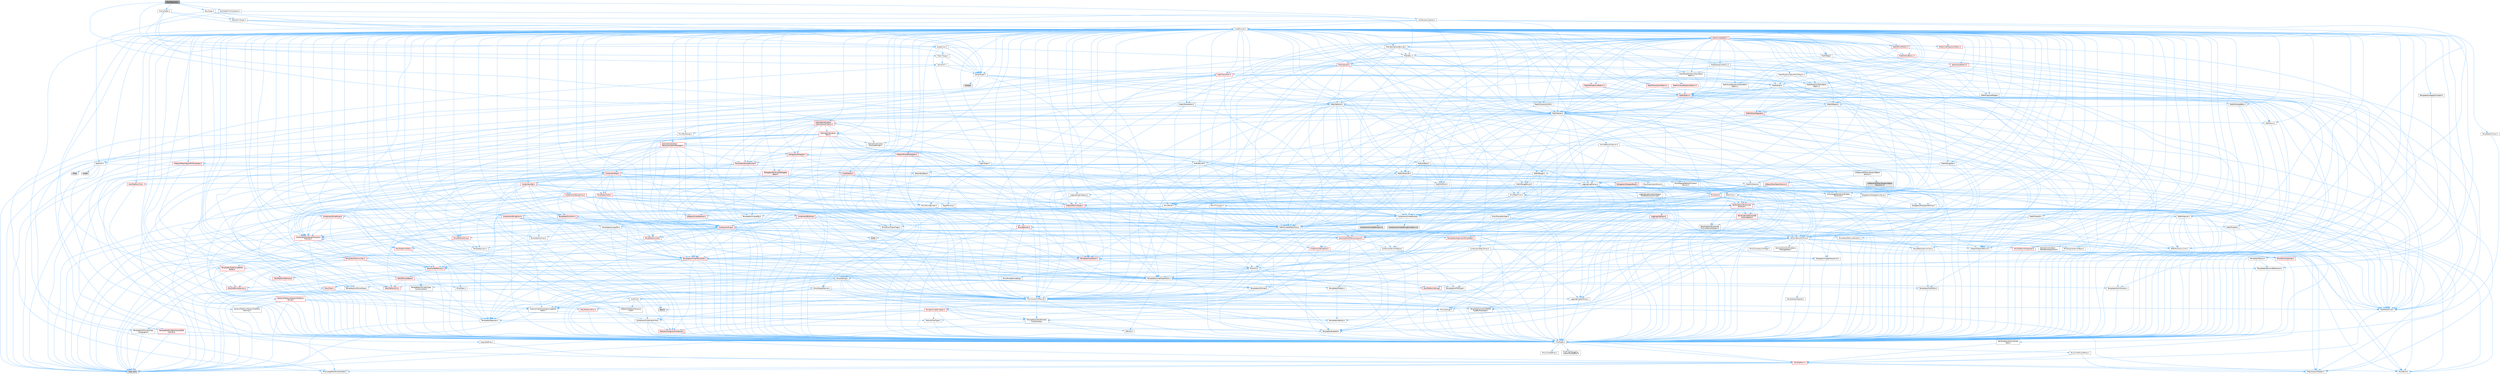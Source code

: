 digraph "MeshDijkstra.h"
{
 // INTERACTIVE_SVG=YES
 // LATEX_PDF_SIZE
  bgcolor="transparent";
  edge [fontname=Helvetica,fontsize=10,labelfontname=Helvetica,labelfontsize=10];
  node [fontname=Helvetica,fontsize=10,shape=box,height=0.2,width=0.4];
  Node1 [id="Node000001",label="MeshDijkstra.h",height=0.2,width=0.4,color="gray40", fillcolor="grey60", style="filled", fontcolor="black",tooltip=" "];
  Node1 -> Node2 [id="edge1_Node000001_Node000002",color="steelblue1",style="solid",tooltip=" "];
  Node2 [id="Node000002",label="VectorTypes.h",height=0.2,width=0.4,color="grey40", fillcolor="white", style="filled",URL="$d4/d5b/VectorTypes_8h.html",tooltip=" "];
  Node2 -> Node3 [id="edge2_Node000002_Node000003",color="steelblue1",style="solid",tooltip=" "];
  Node3 [id="Node000003",label="Math/Vector.h",height=0.2,width=0.4,color="grey40", fillcolor="white", style="filled",URL="$d6/dbe/Vector_8h.html",tooltip=" "];
  Node3 -> Node4 [id="edge3_Node000003_Node000004",color="steelblue1",style="solid",tooltip=" "];
  Node4 [id="Node000004",label="CoreTypes.h",height=0.2,width=0.4,color="grey40", fillcolor="white", style="filled",URL="$dc/dec/CoreTypes_8h.html",tooltip=" "];
  Node4 -> Node5 [id="edge4_Node000004_Node000005",color="steelblue1",style="solid",tooltip=" "];
  Node5 [id="Node000005",label="HAL/Platform.h",height=0.2,width=0.4,color="red", fillcolor="#FFF0F0", style="filled",URL="$d9/dd0/Platform_8h.html",tooltip=" "];
  Node5 -> Node6 [id="edge5_Node000005_Node000006",color="steelblue1",style="solid",tooltip=" "];
  Node6 [id="Node000006",label="Misc/Build.h",height=0.2,width=0.4,color="grey40", fillcolor="white", style="filled",URL="$d3/dbb/Build_8h.html",tooltip=" "];
  Node5 -> Node7 [id="edge6_Node000005_Node000007",color="steelblue1",style="solid",tooltip=" "];
  Node7 [id="Node000007",label="Misc/LargeWorldCoordinates.h",height=0.2,width=0.4,color="grey40", fillcolor="white", style="filled",URL="$d2/dcb/LargeWorldCoordinates_8h.html",tooltip=" "];
  Node5 -> Node8 [id="edge7_Node000005_Node000008",color="steelblue1",style="solid",tooltip=" "];
  Node8 [id="Node000008",label="type_traits",height=0.2,width=0.4,color="grey60", fillcolor="#E0E0E0", style="filled",tooltip=" "];
  Node5 -> Node9 [id="edge8_Node000005_Node000009",color="steelblue1",style="solid",tooltip=" "];
  Node9 [id="Node000009",label="PreprocessorHelpers.h",height=0.2,width=0.4,color="grey40", fillcolor="white", style="filled",URL="$db/ddb/PreprocessorHelpers_8h.html",tooltip=" "];
  Node4 -> Node15 [id="edge9_Node000004_Node000015",color="steelblue1",style="solid",tooltip=" "];
  Node15 [id="Node000015",label="ProfilingDebugging\l/UMemoryDefines.h",height=0.2,width=0.4,color="grey40", fillcolor="white", style="filled",URL="$d2/da2/UMemoryDefines_8h.html",tooltip=" "];
  Node4 -> Node16 [id="edge10_Node000004_Node000016",color="steelblue1",style="solid",tooltip=" "];
  Node16 [id="Node000016",label="Misc/CoreMiscDefines.h",height=0.2,width=0.4,color="grey40", fillcolor="white", style="filled",URL="$da/d38/CoreMiscDefines_8h.html",tooltip=" "];
  Node16 -> Node5 [id="edge11_Node000016_Node000005",color="steelblue1",style="solid",tooltip=" "];
  Node16 -> Node9 [id="edge12_Node000016_Node000009",color="steelblue1",style="solid",tooltip=" "];
  Node4 -> Node17 [id="edge13_Node000004_Node000017",color="steelblue1",style="solid",tooltip=" "];
  Node17 [id="Node000017",label="Misc/CoreDefines.h",height=0.2,width=0.4,color="grey40", fillcolor="white", style="filled",URL="$d3/dd2/CoreDefines_8h.html",tooltip=" "];
  Node3 -> Node18 [id="edge14_Node000003_Node000018",color="steelblue1",style="solid",tooltip=" "];
  Node18 [id="Node000018",label="Misc/AssertionMacros.h",height=0.2,width=0.4,color="grey40", fillcolor="white", style="filled",URL="$d0/dfa/AssertionMacros_8h.html",tooltip=" "];
  Node18 -> Node4 [id="edge15_Node000018_Node000004",color="steelblue1",style="solid",tooltip=" "];
  Node18 -> Node5 [id="edge16_Node000018_Node000005",color="steelblue1",style="solid",tooltip=" "];
  Node18 -> Node19 [id="edge17_Node000018_Node000019",color="steelblue1",style="solid",tooltip=" "];
  Node19 [id="Node000019",label="HAL/PlatformMisc.h",height=0.2,width=0.4,color="red", fillcolor="#FFF0F0", style="filled",URL="$d0/df5/PlatformMisc_8h.html",tooltip=" "];
  Node19 -> Node4 [id="edge18_Node000019_Node000004",color="steelblue1",style="solid",tooltip=" "];
  Node18 -> Node9 [id="edge19_Node000018_Node000009",color="steelblue1",style="solid",tooltip=" "];
  Node18 -> Node55 [id="edge20_Node000018_Node000055",color="steelblue1",style="solid",tooltip=" "];
  Node55 [id="Node000055",label="Templates/EnableIf.h",height=0.2,width=0.4,color="grey40", fillcolor="white", style="filled",URL="$d7/d60/EnableIf_8h.html",tooltip=" "];
  Node55 -> Node4 [id="edge21_Node000055_Node000004",color="steelblue1",style="solid",tooltip=" "];
  Node18 -> Node56 [id="edge22_Node000018_Node000056",color="steelblue1",style="solid",tooltip=" "];
  Node56 [id="Node000056",label="Templates/IsArrayOrRefOf\lTypeByPredicate.h",height=0.2,width=0.4,color="grey40", fillcolor="white", style="filled",URL="$d6/da1/IsArrayOrRefOfTypeByPredicate_8h.html",tooltip=" "];
  Node56 -> Node4 [id="edge23_Node000056_Node000004",color="steelblue1",style="solid",tooltip=" "];
  Node18 -> Node57 [id="edge24_Node000018_Node000057",color="steelblue1",style="solid",tooltip=" "];
  Node57 [id="Node000057",label="Templates/IsValidVariadic\lFunctionArg.h",height=0.2,width=0.4,color="grey40", fillcolor="white", style="filled",URL="$d0/dc8/IsValidVariadicFunctionArg_8h.html",tooltip=" "];
  Node57 -> Node4 [id="edge25_Node000057_Node000004",color="steelblue1",style="solid",tooltip=" "];
  Node57 -> Node58 [id="edge26_Node000057_Node000058",color="steelblue1",style="solid",tooltip=" "];
  Node58 [id="Node000058",label="IsEnum.h",height=0.2,width=0.4,color="grey40", fillcolor="white", style="filled",URL="$d4/de5/IsEnum_8h.html",tooltip=" "];
  Node57 -> Node8 [id="edge27_Node000057_Node000008",color="steelblue1",style="solid",tooltip=" "];
  Node18 -> Node59 [id="edge28_Node000018_Node000059",color="steelblue1",style="solid",tooltip=" "];
  Node59 [id="Node000059",label="Traits/IsCharEncodingCompatible\lWith.h",height=0.2,width=0.4,color="grey40", fillcolor="white", style="filled",URL="$df/dd1/IsCharEncodingCompatibleWith_8h.html",tooltip=" "];
  Node59 -> Node8 [id="edge29_Node000059_Node000008",color="steelblue1",style="solid",tooltip=" "];
  Node59 -> Node60 [id="edge30_Node000059_Node000060",color="steelblue1",style="solid",tooltip=" "];
  Node60 [id="Node000060",label="Traits/IsCharType.h",height=0.2,width=0.4,color="grey40", fillcolor="white", style="filled",URL="$db/d51/IsCharType_8h.html",tooltip=" "];
  Node60 -> Node4 [id="edge31_Node000060_Node000004",color="steelblue1",style="solid",tooltip=" "];
  Node18 -> Node61 [id="edge32_Node000018_Node000061",color="steelblue1",style="solid",tooltip=" "];
  Node61 [id="Node000061",label="Misc/VarArgs.h",height=0.2,width=0.4,color="grey40", fillcolor="white", style="filled",URL="$d5/d6f/VarArgs_8h.html",tooltip=" "];
  Node61 -> Node4 [id="edge33_Node000061_Node000004",color="steelblue1",style="solid",tooltip=" "];
  Node18 -> Node62 [id="edge34_Node000018_Node000062",color="steelblue1",style="solid",tooltip=" "];
  Node62 [id="Node000062",label="String/FormatStringSan.h",height=0.2,width=0.4,color="red", fillcolor="#FFF0F0", style="filled",URL="$d3/d8b/FormatStringSan_8h.html",tooltip=" "];
  Node62 -> Node8 [id="edge35_Node000062_Node000008",color="steelblue1",style="solid",tooltip=" "];
  Node62 -> Node4 [id="edge36_Node000062_Node000004",color="steelblue1",style="solid",tooltip=" "];
  Node62 -> Node63 [id="edge37_Node000062_Node000063",color="steelblue1",style="solid",tooltip=" "];
  Node63 [id="Node000063",label="Templates/Requires.h",height=0.2,width=0.4,color="grey40", fillcolor="white", style="filled",URL="$dc/d96/Requires_8h.html",tooltip=" "];
  Node63 -> Node55 [id="edge38_Node000063_Node000055",color="steelblue1",style="solid",tooltip=" "];
  Node63 -> Node8 [id="edge39_Node000063_Node000008",color="steelblue1",style="solid",tooltip=" "];
  Node62 -> Node64 [id="edge40_Node000062_Node000064",color="steelblue1",style="solid",tooltip=" "];
  Node64 [id="Node000064",label="Templates/Identity.h",height=0.2,width=0.4,color="grey40", fillcolor="white", style="filled",URL="$d0/dd5/Identity_8h.html",tooltip=" "];
  Node62 -> Node57 [id="edge41_Node000062_Node000057",color="steelblue1",style="solid",tooltip=" "];
  Node62 -> Node60 [id="edge42_Node000062_Node000060",color="steelblue1",style="solid",tooltip=" "];
  Node62 -> Node27 [id="edge43_Node000062_Node000027",color="steelblue1",style="solid",tooltip=" "];
  Node27 [id="Node000027",label="Containers/ContainersFwd.h",height=0.2,width=0.4,color="grey40", fillcolor="white", style="filled",URL="$d4/d0a/ContainersFwd_8h.html",tooltip=" "];
  Node27 -> Node5 [id="edge44_Node000027_Node000005",color="steelblue1",style="solid",tooltip=" "];
  Node27 -> Node4 [id="edge45_Node000027_Node000004",color="steelblue1",style="solid",tooltip=" "];
  Node27 -> Node24 [id="edge46_Node000027_Node000024",color="steelblue1",style="solid",tooltip=" "];
  Node24 [id="Node000024",label="Traits/IsContiguousContainer.h",height=0.2,width=0.4,color="red", fillcolor="#FFF0F0", style="filled",URL="$d5/d3c/IsContiguousContainer_8h.html",tooltip=" "];
  Node24 -> Node4 [id="edge47_Node000024_Node000004",color="steelblue1",style="solid",tooltip=" "];
  Node18 -> Node68 [id="edge48_Node000018_Node000068",color="steelblue1",style="solid",tooltip=" "];
  Node68 [id="Node000068",label="atomic",height=0.2,width=0.4,color="grey60", fillcolor="#E0E0E0", style="filled",tooltip=" "];
  Node3 -> Node28 [id="edge49_Node000003_Node000028",color="steelblue1",style="solid",tooltip=" "];
  Node28 [id="Node000028",label="Math/MathFwd.h",height=0.2,width=0.4,color="grey40", fillcolor="white", style="filled",URL="$d2/d10/MathFwd_8h.html",tooltip=" "];
  Node28 -> Node5 [id="edge50_Node000028_Node000005",color="steelblue1",style="solid",tooltip=" "];
  Node3 -> Node41 [id="edge51_Node000003_Node000041",color="steelblue1",style="solid",tooltip=" "];
  Node41 [id="Node000041",label="Math/NumericLimits.h",height=0.2,width=0.4,color="grey40", fillcolor="white", style="filled",URL="$df/d1b/NumericLimits_8h.html",tooltip=" "];
  Node41 -> Node4 [id="edge52_Node000041_Node000004",color="steelblue1",style="solid",tooltip=" "];
  Node3 -> Node69 [id="edge53_Node000003_Node000069",color="steelblue1",style="solid",tooltip=" "];
  Node69 [id="Node000069",label="Misc/Crc.h",height=0.2,width=0.4,color="grey40", fillcolor="white", style="filled",URL="$d4/dd2/Crc_8h.html",tooltip=" "];
  Node69 -> Node4 [id="edge54_Node000069_Node000004",color="steelblue1",style="solid",tooltip=" "];
  Node69 -> Node70 [id="edge55_Node000069_Node000070",color="steelblue1",style="solid",tooltip=" "];
  Node70 [id="Node000070",label="HAL/PlatformString.h",height=0.2,width=0.4,color="red", fillcolor="#FFF0F0", style="filled",URL="$db/db5/PlatformString_8h.html",tooltip=" "];
  Node70 -> Node4 [id="edge56_Node000070_Node000004",color="steelblue1",style="solid",tooltip=" "];
  Node69 -> Node18 [id="edge57_Node000069_Node000018",color="steelblue1",style="solid",tooltip=" "];
  Node69 -> Node72 [id="edge58_Node000069_Node000072",color="steelblue1",style="solid",tooltip=" "];
  Node72 [id="Node000072",label="Misc/CString.h",height=0.2,width=0.4,color="grey40", fillcolor="white", style="filled",URL="$d2/d49/CString_8h.html",tooltip=" "];
  Node72 -> Node4 [id="edge59_Node000072_Node000004",color="steelblue1",style="solid",tooltip=" "];
  Node72 -> Node31 [id="edge60_Node000072_Node000031",color="steelblue1",style="solid",tooltip=" "];
  Node31 [id="Node000031",label="HAL/PlatformCrt.h",height=0.2,width=0.4,color="red", fillcolor="#FFF0F0", style="filled",URL="$d8/d75/PlatformCrt_8h.html",tooltip=" "];
  Node72 -> Node70 [id="edge61_Node000072_Node000070",color="steelblue1",style="solid",tooltip=" "];
  Node72 -> Node18 [id="edge62_Node000072_Node000018",color="steelblue1",style="solid",tooltip=" "];
  Node72 -> Node73 [id="edge63_Node000072_Node000073",color="steelblue1",style="solid",tooltip=" "];
  Node73 [id="Node000073",label="Misc/Char.h",height=0.2,width=0.4,color="red", fillcolor="#FFF0F0", style="filled",URL="$d0/d58/Char_8h.html",tooltip=" "];
  Node73 -> Node4 [id="edge64_Node000073_Node000004",color="steelblue1",style="solid",tooltip=" "];
  Node73 -> Node8 [id="edge65_Node000073_Node000008",color="steelblue1",style="solid",tooltip=" "];
  Node72 -> Node61 [id="edge66_Node000072_Node000061",color="steelblue1",style="solid",tooltip=" "];
  Node72 -> Node56 [id="edge67_Node000072_Node000056",color="steelblue1",style="solid",tooltip=" "];
  Node72 -> Node57 [id="edge68_Node000072_Node000057",color="steelblue1",style="solid",tooltip=" "];
  Node72 -> Node59 [id="edge69_Node000072_Node000059",color="steelblue1",style="solid",tooltip=" "];
  Node69 -> Node73 [id="edge70_Node000069_Node000073",color="steelblue1",style="solid",tooltip=" "];
  Node69 -> Node77 [id="edge71_Node000069_Node000077",color="steelblue1",style="solid",tooltip=" "];
  Node77 [id="Node000077",label="Templates/UnrealTypeTraits.h",height=0.2,width=0.4,color="grey40", fillcolor="white", style="filled",URL="$d2/d2d/UnrealTypeTraits_8h.html",tooltip=" "];
  Node77 -> Node4 [id="edge72_Node000077_Node000004",color="steelblue1",style="solid",tooltip=" "];
  Node77 -> Node78 [id="edge73_Node000077_Node000078",color="steelblue1",style="solid",tooltip=" "];
  Node78 [id="Node000078",label="Templates/IsPointer.h",height=0.2,width=0.4,color="grey40", fillcolor="white", style="filled",URL="$d7/d05/IsPointer_8h.html",tooltip=" "];
  Node78 -> Node4 [id="edge74_Node000078_Node000004",color="steelblue1",style="solid",tooltip=" "];
  Node77 -> Node18 [id="edge75_Node000077_Node000018",color="steelblue1",style="solid",tooltip=" "];
  Node77 -> Node79 [id="edge76_Node000077_Node000079",color="steelblue1",style="solid",tooltip=" "];
  Node79 [id="Node000079",label="Templates/AndOrNot.h",height=0.2,width=0.4,color="grey40", fillcolor="white", style="filled",URL="$db/d0a/AndOrNot_8h.html",tooltip=" "];
  Node79 -> Node4 [id="edge77_Node000079_Node000004",color="steelblue1",style="solid",tooltip=" "];
  Node77 -> Node55 [id="edge78_Node000077_Node000055",color="steelblue1",style="solid",tooltip=" "];
  Node77 -> Node80 [id="edge79_Node000077_Node000080",color="steelblue1",style="solid",tooltip=" "];
  Node80 [id="Node000080",label="Templates/IsArithmetic.h",height=0.2,width=0.4,color="grey40", fillcolor="white", style="filled",URL="$d2/d5d/IsArithmetic_8h.html",tooltip=" "];
  Node80 -> Node4 [id="edge80_Node000080_Node000004",color="steelblue1",style="solid",tooltip=" "];
  Node77 -> Node58 [id="edge81_Node000077_Node000058",color="steelblue1",style="solid",tooltip=" "];
  Node77 -> Node81 [id="edge82_Node000077_Node000081",color="steelblue1",style="solid",tooltip=" "];
  Node81 [id="Node000081",label="Templates/Models.h",height=0.2,width=0.4,color="grey40", fillcolor="white", style="filled",URL="$d3/d0c/Models_8h.html",tooltip=" "];
  Node81 -> Node64 [id="edge83_Node000081_Node000064",color="steelblue1",style="solid",tooltip=" "];
  Node77 -> Node82 [id="edge84_Node000077_Node000082",color="steelblue1",style="solid",tooltip=" "];
  Node82 [id="Node000082",label="Templates/IsPODType.h",height=0.2,width=0.4,color="grey40", fillcolor="white", style="filled",URL="$d7/db1/IsPODType_8h.html",tooltip=" "];
  Node82 -> Node4 [id="edge85_Node000082_Node000004",color="steelblue1",style="solid",tooltip=" "];
  Node77 -> Node83 [id="edge86_Node000077_Node000083",color="steelblue1",style="solid",tooltip=" "];
  Node83 [id="Node000083",label="Templates/IsUECoreType.h",height=0.2,width=0.4,color="grey40", fillcolor="white", style="filled",URL="$d1/db8/IsUECoreType_8h.html",tooltip=" "];
  Node83 -> Node4 [id="edge87_Node000083_Node000004",color="steelblue1",style="solid",tooltip=" "];
  Node83 -> Node8 [id="edge88_Node000083_Node000008",color="steelblue1",style="solid",tooltip=" "];
  Node77 -> Node84 [id="edge89_Node000077_Node000084",color="steelblue1",style="solid",tooltip=" "];
  Node84 [id="Node000084",label="Templates/IsTriviallyCopy\lConstructible.h",height=0.2,width=0.4,color="grey40", fillcolor="white", style="filled",URL="$d3/d78/IsTriviallyCopyConstructible_8h.html",tooltip=" "];
  Node84 -> Node4 [id="edge90_Node000084_Node000004",color="steelblue1",style="solid",tooltip=" "];
  Node84 -> Node8 [id="edge91_Node000084_Node000008",color="steelblue1",style="solid",tooltip=" "];
  Node69 -> Node60 [id="edge92_Node000069_Node000060",color="steelblue1",style="solid",tooltip=" "];
  Node3 -> Node85 [id="edge93_Node000003_Node000085",color="steelblue1",style="solid",tooltip=" "];
  Node85 [id="Node000085",label="Math/UnrealMathUtility.h",height=0.2,width=0.4,color="grey40", fillcolor="white", style="filled",URL="$db/db8/UnrealMathUtility_8h.html",tooltip=" "];
  Node85 -> Node4 [id="edge94_Node000085_Node000004",color="steelblue1",style="solid",tooltip=" "];
  Node85 -> Node18 [id="edge95_Node000085_Node000018",color="steelblue1",style="solid",tooltip=" "];
  Node85 -> Node86 [id="edge96_Node000085_Node000086",color="steelblue1",style="solid",tooltip=" "];
  Node86 [id="Node000086",label="HAL/PlatformMath.h",height=0.2,width=0.4,color="red", fillcolor="#FFF0F0", style="filled",URL="$dc/d53/PlatformMath_8h.html",tooltip=" "];
  Node86 -> Node4 [id="edge97_Node000086_Node000004",color="steelblue1",style="solid",tooltip=" "];
  Node85 -> Node28 [id="edge98_Node000085_Node000028",color="steelblue1",style="solid",tooltip=" "];
  Node85 -> Node64 [id="edge99_Node000085_Node000064",color="steelblue1",style="solid",tooltip=" "];
  Node85 -> Node63 [id="edge100_Node000085_Node000063",color="steelblue1",style="solid",tooltip=" "];
  Node3 -> Node97 [id="edge101_Node000003_Node000097",color="steelblue1",style="solid",tooltip=" "];
  Node97 [id="Node000097",label="Containers/UnrealString.h",height=0.2,width=0.4,color="grey40", fillcolor="white", style="filled",URL="$d5/dba/UnrealString_8h.html",tooltip=" "];
  Node97 -> Node98 [id="edge102_Node000097_Node000098",color="steelblue1",style="solid",tooltip=" "];
  Node98 [id="Node000098",label="Containers/UnrealStringIncludes.h.inl",height=0.2,width=0.4,color="grey60", fillcolor="#E0E0E0", style="filled",tooltip=" "];
  Node97 -> Node99 [id="edge103_Node000097_Node000099",color="steelblue1",style="solid",tooltip=" "];
  Node99 [id="Node000099",label="Containers/UnrealString.h.inl",height=0.2,width=0.4,color="grey60", fillcolor="#E0E0E0", style="filled",tooltip=" "];
  Node97 -> Node100 [id="edge104_Node000097_Node000100",color="steelblue1",style="solid",tooltip=" "];
  Node100 [id="Node000100",label="Misc/StringFormatArg.h",height=0.2,width=0.4,color="grey40", fillcolor="white", style="filled",URL="$d2/d16/StringFormatArg_8h.html",tooltip=" "];
  Node100 -> Node27 [id="edge105_Node000100_Node000027",color="steelblue1",style="solid",tooltip=" "];
  Node3 -> Node101 [id="edge106_Node000003_Node000101",color="steelblue1",style="solid",tooltip=" "];
  Node101 [id="Node000101",label="Misc/Parse.h",height=0.2,width=0.4,color="grey40", fillcolor="white", style="filled",URL="$dc/d71/Parse_8h.html",tooltip=" "];
  Node101 -> Node21 [id="edge107_Node000101_Node000021",color="steelblue1",style="solid",tooltip=" "];
  Node21 [id="Node000021",label="Containers/StringFwd.h",height=0.2,width=0.4,color="red", fillcolor="#FFF0F0", style="filled",URL="$df/d37/StringFwd_8h.html",tooltip=" "];
  Node21 -> Node4 [id="edge108_Node000021_Node000004",color="steelblue1",style="solid",tooltip=" "];
  Node21 -> Node24 [id="edge109_Node000021_Node000024",color="steelblue1",style="solid",tooltip=" "];
  Node101 -> Node97 [id="edge110_Node000101_Node000097",color="steelblue1",style="solid",tooltip=" "];
  Node101 -> Node4 [id="edge111_Node000101_Node000004",color="steelblue1",style="solid",tooltip=" "];
  Node101 -> Node31 [id="edge112_Node000101_Node000031",color="steelblue1",style="solid",tooltip=" "];
  Node101 -> Node6 [id="edge113_Node000101_Node000006",color="steelblue1",style="solid",tooltip=" "];
  Node101 -> Node43 [id="edge114_Node000101_Node000043",color="steelblue1",style="solid",tooltip=" "];
  Node43 [id="Node000043",label="Misc/EnumClassFlags.h",height=0.2,width=0.4,color="grey40", fillcolor="white", style="filled",URL="$d8/de7/EnumClassFlags_8h.html",tooltip=" "];
  Node101 -> Node102 [id="edge115_Node000101_Node000102",color="steelblue1",style="solid",tooltip=" "];
  Node102 [id="Node000102",label="Templates/Function.h",height=0.2,width=0.4,color="red", fillcolor="#FFF0F0", style="filled",URL="$df/df5/Function_8h.html",tooltip=" "];
  Node102 -> Node4 [id="edge116_Node000102_Node000004",color="steelblue1",style="solid",tooltip=" "];
  Node102 -> Node18 [id="edge117_Node000102_Node000018",color="steelblue1",style="solid",tooltip=" "];
  Node102 -> Node105 [id="edge118_Node000102_Node000105",color="steelblue1",style="solid",tooltip=" "];
  Node105 [id="Node000105",label="HAL/UnrealMemory.h",height=0.2,width=0.4,color="red", fillcolor="#FFF0F0", style="filled",URL="$d9/d96/UnrealMemory_8h.html",tooltip=" "];
  Node105 -> Node4 [id="edge119_Node000105_Node000004",color="steelblue1",style="solid",tooltip=" "];
  Node105 -> Node107 [id="edge120_Node000105_Node000107",color="steelblue1",style="solid",tooltip=" "];
  Node107 [id="Node000107",label="HAL/MemoryBase.h",height=0.2,width=0.4,color="red", fillcolor="#FFF0F0", style="filled",URL="$d6/d9f/MemoryBase_8h.html",tooltip=" "];
  Node107 -> Node4 [id="edge121_Node000107_Node000004",color="steelblue1",style="solid",tooltip=" "];
  Node107 -> Node48 [id="edge122_Node000107_Node000048",color="steelblue1",style="solid",tooltip=" "];
  Node48 [id="Node000048",label="HAL/PlatformAtomics.h",height=0.2,width=0.4,color="red", fillcolor="#FFF0F0", style="filled",URL="$d3/d36/PlatformAtomics_8h.html",tooltip=" "];
  Node48 -> Node4 [id="edge123_Node000048_Node000004",color="steelblue1",style="solid",tooltip=" "];
  Node107 -> Node31 [id="edge124_Node000107_Node000031",color="steelblue1",style="solid",tooltip=" "];
  Node107 -> Node108 [id="edge125_Node000107_Node000108",color="steelblue1",style="solid",tooltip=" "];
  Node108 [id="Node000108",label="Misc/Exec.h",height=0.2,width=0.4,color="grey40", fillcolor="white", style="filled",URL="$de/ddb/Exec_8h.html",tooltip=" "];
  Node108 -> Node4 [id="edge126_Node000108_Node000004",color="steelblue1",style="solid",tooltip=" "];
  Node108 -> Node18 [id="edge127_Node000108_Node000018",color="steelblue1",style="solid",tooltip=" "];
  Node107 -> Node109 [id="edge128_Node000107_Node000109",color="steelblue1",style="solid",tooltip=" "];
  Node109 [id="Node000109",label="Misc/OutputDevice.h",height=0.2,width=0.4,color="grey40", fillcolor="white", style="filled",URL="$d7/d32/OutputDevice_8h.html",tooltip=" "];
  Node109 -> Node26 [id="edge129_Node000109_Node000026",color="steelblue1",style="solid",tooltip=" "];
  Node26 [id="Node000026",label="CoreFwd.h",height=0.2,width=0.4,color="grey40", fillcolor="white", style="filled",URL="$d1/d1e/CoreFwd_8h.html",tooltip=" "];
  Node26 -> Node4 [id="edge130_Node000026_Node000004",color="steelblue1",style="solid",tooltip=" "];
  Node26 -> Node27 [id="edge131_Node000026_Node000027",color="steelblue1",style="solid",tooltip=" "];
  Node26 -> Node28 [id="edge132_Node000026_Node000028",color="steelblue1",style="solid",tooltip=" "];
  Node26 -> Node29 [id="edge133_Node000026_Node000029",color="steelblue1",style="solid",tooltip=" "];
  Node29 [id="Node000029",label="UObject/UObjectHierarchy\lFwd.h",height=0.2,width=0.4,color="grey40", fillcolor="white", style="filled",URL="$d3/d13/UObjectHierarchyFwd_8h.html",tooltip=" "];
  Node109 -> Node4 [id="edge134_Node000109_Node000004",color="steelblue1",style="solid",tooltip=" "];
  Node109 -> Node110 [id="edge135_Node000109_Node000110",color="steelblue1",style="solid",tooltip=" "];
  Node110 [id="Node000110",label="Logging/LogVerbosity.h",height=0.2,width=0.4,color="grey40", fillcolor="white", style="filled",URL="$d2/d8f/LogVerbosity_8h.html",tooltip=" "];
  Node110 -> Node4 [id="edge136_Node000110_Node000004",color="steelblue1",style="solid",tooltip=" "];
  Node109 -> Node61 [id="edge137_Node000109_Node000061",color="steelblue1",style="solid",tooltip=" "];
  Node109 -> Node56 [id="edge138_Node000109_Node000056",color="steelblue1",style="solid",tooltip=" "];
  Node109 -> Node57 [id="edge139_Node000109_Node000057",color="steelblue1",style="solid",tooltip=" "];
  Node109 -> Node59 [id="edge140_Node000109_Node000059",color="steelblue1",style="solid",tooltip=" "];
  Node105 -> Node116 [id="edge141_Node000105_Node000116",color="steelblue1",style="solid",tooltip=" "];
  Node116 [id="Node000116",label="HAL/PlatformMemory.h",height=0.2,width=0.4,color="red", fillcolor="#FFF0F0", style="filled",URL="$de/d68/PlatformMemory_8h.html",tooltip=" "];
  Node116 -> Node4 [id="edge142_Node000116_Node000004",color="steelblue1",style="solid",tooltip=" "];
  Node105 -> Node78 [id="edge143_Node000105_Node000078",color="steelblue1",style="solid",tooltip=" "];
  Node102 -> Node77 [id="edge144_Node000102_Node000077",color="steelblue1",style="solid",tooltip=" "];
  Node102 -> Node120 [id="edge145_Node000102_Node000120",color="steelblue1",style="solid",tooltip=" "];
  Node120 [id="Node000120",label="Templates/Invoke.h",height=0.2,width=0.4,color="red", fillcolor="#FFF0F0", style="filled",URL="$d7/deb/Invoke_8h.html",tooltip=" "];
  Node120 -> Node4 [id="edge146_Node000120_Node000004",color="steelblue1",style="solid",tooltip=" "];
  Node120 -> Node122 [id="edge147_Node000120_Node000122",color="steelblue1",style="solid",tooltip=" "];
  Node122 [id="Node000122",label="Templates/UnrealTemplate.h",height=0.2,width=0.4,color="red", fillcolor="#FFF0F0", style="filled",URL="$d4/d24/UnrealTemplate_8h.html",tooltip=" "];
  Node122 -> Node4 [id="edge148_Node000122_Node000004",color="steelblue1",style="solid",tooltip=" "];
  Node122 -> Node78 [id="edge149_Node000122_Node000078",color="steelblue1",style="solid",tooltip=" "];
  Node122 -> Node105 [id="edge150_Node000122_Node000105",color="steelblue1",style="solid",tooltip=" "];
  Node122 -> Node77 [id="edge151_Node000122_Node000077",color="steelblue1",style="solid",tooltip=" "];
  Node122 -> Node89 [id="edge152_Node000122_Node000089",color="steelblue1",style="solid",tooltip=" "];
  Node89 [id="Node000089",label="Templates/RemoveReference.h",height=0.2,width=0.4,color="grey40", fillcolor="white", style="filled",URL="$da/dbe/RemoveReference_8h.html",tooltip=" "];
  Node89 -> Node4 [id="edge153_Node000089_Node000004",color="steelblue1",style="solid",tooltip=" "];
  Node122 -> Node63 [id="edge154_Node000122_Node000063",color="steelblue1",style="solid",tooltip=" "];
  Node122 -> Node94 [id="edge155_Node000122_Node000094",color="steelblue1",style="solid",tooltip=" "];
  Node94 [id="Node000094",label="Templates/TypeCompatible\lBytes.h",height=0.2,width=0.4,color="red", fillcolor="#FFF0F0", style="filled",URL="$df/d0a/TypeCompatibleBytes_8h.html",tooltip=" "];
  Node94 -> Node4 [id="edge156_Node000094_Node000004",color="steelblue1",style="solid",tooltip=" "];
  Node94 -> Node8 [id="edge157_Node000094_Node000008",color="steelblue1",style="solid",tooltip=" "];
  Node122 -> Node64 [id="edge158_Node000122_Node000064",color="steelblue1",style="solid",tooltip=" "];
  Node122 -> Node24 [id="edge159_Node000122_Node000024",color="steelblue1",style="solid",tooltip=" "];
  Node122 -> Node8 [id="edge160_Node000122_Node000008",color="steelblue1",style="solid",tooltip=" "];
  Node120 -> Node8 [id="edge161_Node000120_Node000008",color="steelblue1",style="solid",tooltip=" "];
  Node102 -> Node122 [id="edge162_Node000102_Node000122",color="steelblue1",style="solid",tooltip=" "];
  Node102 -> Node63 [id="edge163_Node000102_Node000063",color="steelblue1",style="solid",tooltip=" "];
  Node102 -> Node85 [id="edge164_Node000102_Node000085",color="steelblue1",style="solid",tooltip=" "];
  Node102 -> Node8 [id="edge165_Node000102_Node000008",color="steelblue1",style="solid",tooltip=" "];
  Node3 -> Node126 [id="edge166_Node000003_Node000126",color="steelblue1",style="solid",tooltip=" "];
  Node126 [id="Node000126",label="Misc/LargeWorldCoordinates\lSerializer.h",height=0.2,width=0.4,color="grey40", fillcolor="white", style="filled",URL="$d7/df9/LargeWorldCoordinatesSerializer_8h.html",tooltip=" "];
  Node126 -> Node127 [id="edge167_Node000126_Node000127",color="steelblue1",style="solid",tooltip=" "];
  Node127 [id="Node000127",label="UObject/NameTypes.h",height=0.2,width=0.4,color="red", fillcolor="#FFF0F0", style="filled",URL="$d6/d35/NameTypes_8h.html",tooltip=" "];
  Node127 -> Node4 [id="edge168_Node000127_Node000004",color="steelblue1",style="solid",tooltip=" "];
  Node127 -> Node18 [id="edge169_Node000127_Node000018",color="steelblue1",style="solid",tooltip=" "];
  Node127 -> Node105 [id="edge170_Node000127_Node000105",color="steelblue1",style="solid",tooltip=" "];
  Node127 -> Node77 [id="edge171_Node000127_Node000077",color="steelblue1",style="solid",tooltip=" "];
  Node127 -> Node122 [id="edge172_Node000127_Node000122",color="steelblue1",style="solid",tooltip=" "];
  Node127 -> Node97 [id="edge173_Node000127_Node000097",color="steelblue1",style="solid",tooltip=" "];
  Node127 -> Node131 [id="edge174_Node000127_Node000131",color="steelblue1",style="solid",tooltip=" "];
  Node131 [id="Node000131",label="Containers/StringConv.h",height=0.2,width=0.4,color="red", fillcolor="#FFF0F0", style="filled",URL="$d3/ddf/StringConv_8h.html",tooltip=" "];
  Node131 -> Node4 [id="edge175_Node000131_Node000004",color="steelblue1",style="solid",tooltip=" "];
  Node131 -> Node18 [id="edge176_Node000131_Node000018",color="steelblue1",style="solid",tooltip=" "];
  Node131 -> Node132 [id="edge177_Node000131_Node000132",color="steelblue1",style="solid",tooltip=" "];
  Node132 [id="Node000132",label="Containers/ContainerAllocation\lPolicies.h",height=0.2,width=0.4,color="red", fillcolor="#FFF0F0", style="filled",URL="$d7/dff/ContainerAllocationPolicies_8h.html",tooltip=" "];
  Node132 -> Node4 [id="edge178_Node000132_Node000004",color="steelblue1",style="solid",tooltip=" "];
  Node132 -> Node132 [id="edge179_Node000132_Node000132",color="steelblue1",style="solid",tooltip=" "];
  Node132 -> Node86 [id="edge180_Node000132_Node000086",color="steelblue1",style="solid",tooltip=" "];
  Node132 -> Node105 [id="edge181_Node000132_Node000105",color="steelblue1",style="solid",tooltip=" "];
  Node132 -> Node41 [id="edge182_Node000132_Node000041",color="steelblue1",style="solid",tooltip=" "];
  Node132 -> Node18 [id="edge183_Node000132_Node000018",color="steelblue1",style="solid",tooltip=" "];
  Node132 -> Node135 [id="edge184_Node000132_Node000135",color="steelblue1",style="solid",tooltip=" "];
  Node135 [id="Node000135",label="Templates/MemoryOps.h",height=0.2,width=0.4,color="red", fillcolor="#FFF0F0", style="filled",URL="$db/dea/MemoryOps_8h.html",tooltip=" "];
  Node135 -> Node4 [id="edge185_Node000135_Node000004",color="steelblue1",style="solid",tooltip=" "];
  Node135 -> Node105 [id="edge186_Node000135_Node000105",color="steelblue1",style="solid",tooltip=" "];
  Node135 -> Node115 [id="edge187_Node000135_Node000115",color="steelblue1",style="solid",tooltip=" "];
  Node115 [id="Node000115",label="Templates/IsTriviallyCopy\lAssignable.h",height=0.2,width=0.4,color="grey40", fillcolor="white", style="filled",URL="$d2/df2/IsTriviallyCopyAssignable_8h.html",tooltip=" "];
  Node115 -> Node4 [id="edge188_Node000115_Node000004",color="steelblue1",style="solid",tooltip=" "];
  Node115 -> Node8 [id="edge189_Node000115_Node000008",color="steelblue1",style="solid",tooltip=" "];
  Node135 -> Node84 [id="edge190_Node000135_Node000084",color="steelblue1",style="solid",tooltip=" "];
  Node135 -> Node63 [id="edge191_Node000135_Node000063",color="steelblue1",style="solid",tooltip=" "];
  Node135 -> Node77 [id="edge192_Node000135_Node000077",color="steelblue1",style="solid",tooltip=" "];
  Node135 -> Node8 [id="edge193_Node000135_Node000008",color="steelblue1",style="solid",tooltip=" "];
  Node132 -> Node94 [id="edge194_Node000132_Node000094",color="steelblue1",style="solid",tooltip=" "];
  Node132 -> Node8 [id="edge195_Node000132_Node000008",color="steelblue1",style="solid",tooltip=" "];
  Node131 -> Node136 [id="edge196_Node000131_Node000136",color="steelblue1",style="solid",tooltip=" "];
  Node136 [id="Node000136",label="Containers/Array.h",height=0.2,width=0.4,color="red", fillcolor="#FFF0F0", style="filled",URL="$df/dd0/Array_8h.html",tooltip=" "];
  Node136 -> Node4 [id="edge197_Node000136_Node000004",color="steelblue1",style="solid",tooltip=" "];
  Node136 -> Node18 [id="edge198_Node000136_Node000018",color="steelblue1",style="solid",tooltip=" "];
  Node136 -> Node137 [id="edge199_Node000136_Node000137",color="steelblue1",style="solid",tooltip=" "];
  Node137 [id="Node000137",label="Misc/ReverseIterate.h",height=0.2,width=0.4,color="red", fillcolor="#FFF0F0", style="filled",URL="$db/de3/ReverseIterate_8h.html",tooltip=" "];
  Node137 -> Node5 [id="edge200_Node000137_Node000005",color="steelblue1",style="solid",tooltip=" "];
  Node136 -> Node105 [id="edge201_Node000136_Node000105",color="steelblue1",style="solid",tooltip=" "];
  Node136 -> Node77 [id="edge202_Node000136_Node000077",color="steelblue1",style="solid",tooltip=" "];
  Node136 -> Node122 [id="edge203_Node000136_Node000122",color="steelblue1",style="solid",tooltip=" "];
  Node136 -> Node132 [id="edge204_Node000136_Node000132",color="steelblue1",style="solid",tooltip=" "];
  Node136 -> Node141 [id="edge205_Node000136_Node000141",color="steelblue1",style="solid",tooltip=" "];
  Node141 [id="Node000141",label="Serialization/Archive.h",height=0.2,width=0.4,color="grey40", fillcolor="white", style="filled",URL="$d7/d3b/Archive_8h.html",tooltip=" "];
  Node141 -> Node26 [id="edge206_Node000141_Node000026",color="steelblue1",style="solid",tooltip=" "];
  Node141 -> Node4 [id="edge207_Node000141_Node000004",color="steelblue1",style="solid",tooltip=" "];
  Node141 -> Node142 [id="edge208_Node000141_Node000142",color="steelblue1",style="solid",tooltip=" "];
  Node142 [id="Node000142",label="HAL/PlatformProperties.h",height=0.2,width=0.4,color="red", fillcolor="#FFF0F0", style="filled",URL="$d9/db0/PlatformProperties_8h.html",tooltip=" "];
  Node142 -> Node4 [id="edge209_Node000142_Node000004",color="steelblue1",style="solid",tooltip=" "];
  Node141 -> Node145 [id="edge210_Node000141_Node000145",color="steelblue1",style="solid",tooltip=" "];
  Node145 [id="Node000145",label="Internationalization\l/TextNamespaceFwd.h",height=0.2,width=0.4,color="grey40", fillcolor="white", style="filled",URL="$d8/d97/TextNamespaceFwd_8h.html",tooltip=" "];
  Node145 -> Node4 [id="edge211_Node000145_Node000004",color="steelblue1",style="solid",tooltip=" "];
  Node141 -> Node28 [id="edge212_Node000141_Node000028",color="steelblue1",style="solid",tooltip=" "];
  Node141 -> Node18 [id="edge213_Node000141_Node000018",color="steelblue1",style="solid",tooltip=" "];
  Node141 -> Node6 [id="edge214_Node000141_Node000006",color="steelblue1",style="solid",tooltip=" "];
  Node141 -> Node42 [id="edge215_Node000141_Node000042",color="steelblue1",style="solid",tooltip=" "];
  Node42 [id="Node000042",label="Misc/CompressionFlags.h",height=0.2,width=0.4,color="grey40", fillcolor="white", style="filled",URL="$d9/d76/CompressionFlags_8h.html",tooltip=" "];
  Node141 -> Node146 [id="edge216_Node000141_Node000146",color="steelblue1",style="solid",tooltip=" "];
  Node146 [id="Node000146",label="Misc/EngineVersionBase.h",height=0.2,width=0.4,color="grey40", fillcolor="white", style="filled",URL="$d5/d2b/EngineVersionBase_8h.html",tooltip=" "];
  Node146 -> Node4 [id="edge217_Node000146_Node000004",color="steelblue1",style="solid",tooltip=" "];
  Node141 -> Node61 [id="edge218_Node000141_Node000061",color="steelblue1",style="solid",tooltip=" "];
  Node141 -> Node147 [id="edge219_Node000141_Node000147",color="steelblue1",style="solid",tooltip=" "];
  Node147 [id="Node000147",label="Serialization/ArchiveCook\lData.h",height=0.2,width=0.4,color="grey40", fillcolor="white", style="filled",URL="$dc/db6/ArchiveCookData_8h.html",tooltip=" "];
  Node147 -> Node5 [id="edge220_Node000147_Node000005",color="steelblue1",style="solid",tooltip=" "];
  Node141 -> Node148 [id="edge221_Node000141_Node000148",color="steelblue1",style="solid",tooltip=" "];
  Node148 [id="Node000148",label="Serialization/ArchiveSave\lPackageData.h",height=0.2,width=0.4,color="grey40", fillcolor="white", style="filled",URL="$d1/d37/ArchiveSavePackageData_8h.html",tooltip=" "];
  Node141 -> Node55 [id="edge222_Node000141_Node000055",color="steelblue1",style="solid",tooltip=" "];
  Node141 -> Node56 [id="edge223_Node000141_Node000056",color="steelblue1",style="solid",tooltip=" "];
  Node141 -> Node149 [id="edge224_Node000141_Node000149",color="steelblue1",style="solid",tooltip=" "];
  Node149 [id="Node000149",label="Templates/IsEnumClass.h",height=0.2,width=0.4,color="grey40", fillcolor="white", style="filled",URL="$d7/d15/IsEnumClass_8h.html",tooltip=" "];
  Node149 -> Node4 [id="edge225_Node000149_Node000004",color="steelblue1",style="solid",tooltip=" "];
  Node149 -> Node79 [id="edge226_Node000149_Node000079",color="steelblue1",style="solid",tooltip=" "];
  Node141 -> Node92 [id="edge227_Node000141_Node000092",color="steelblue1",style="solid",tooltip=" "];
  Node92 [id="Node000092",label="Templates/IsSigned.h",height=0.2,width=0.4,color="grey40", fillcolor="white", style="filled",URL="$d8/dd8/IsSigned_8h.html",tooltip=" "];
  Node92 -> Node4 [id="edge228_Node000092_Node000004",color="steelblue1",style="solid",tooltip=" "];
  Node141 -> Node57 [id="edge229_Node000141_Node000057",color="steelblue1",style="solid",tooltip=" "];
  Node141 -> Node122 [id="edge230_Node000141_Node000122",color="steelblue1",style="solid",tooltip=" "];
  Node141 -> Node59 [id="edge231_Node000141_Node000059",color="steelblue1",style="solid",tooltip=" "];
  Node141 -> Node150 [id="edge232_Node000141_Node000150",color="steelblue1",style="solid",tooltip=" "];
  Node150 [id="Node000150",label="UObject/ObjectVersion.h",height=0.2,width=0.4,color="grey40", fillcolor="white", style="filled",URL="$da/d63/ObjectVersion_8h.html",tooltip=" "];
  Node150 -> Node4 [id="edge233_Node000150_Node000004",color="steelblue1",style="solid",tooltip=" "];
  Node136 -> Node120 [id="edge234_Node000136_Node000120",color="steelblue1",style="solid",tooltip=" "];
  Node136 -> Node165 [id="edge235_Node000136_Node000165",color="steelblue1",style="solid",tooltip=" "];
  Node165 [id="Node000165",label="Templates/Less.h",height=0.2,width=0.4,color="grey40", fillcolor="white", style="filled",URL="$de/dc8/Less_8h.html",tooltip=" "];
  Node165 -> Node4 [id="edge236_Node000165_Node000004",color="steelblue1",style="solid",tooltip=" "];
  Node165 -> Node122 [id="edge237_Node000165_Node000122",color="steelblue1",style="solid",tooltip=" "];
  Node136 -> Node63 [id="edge238_Node000136_Node000063",color="steelblue1",style="solid",tooltip=" "];
  Node136 -> Node173 [id="edge239_Node000136_Node000173",color="steelblue1",style="solid",tooltip=" "];
  Node173 [id="Node000173",label="Templates/Sorting.h",height=0.2,width=0.4,color="red", fillcolor="#FFF0F0", style="filled",URL="$d3/d9e/Sorting_8h.html",tooltip=" "];
  Node173 -> Node4 [id="edge240_Node000173_Node000004",color="steelblue1",style="solid",tooltip=" "];
  Node173 -> Node86 [id="edge241_Node000173_Node000086",color="steelblue1",style="solid",tooltip=" "];
  Node173 -> Node165 [id="edge242_Node000173_Node000165",color="steelblue1",style="solid",tooltip=" "];
  Node136 -> Node176 [id="edge243_Node000136_Node000176",color="steelblue1",style="solid",tooltip=" "];
  Node176 [id="Node000176",label="Templates/AlignmentTemplates.h",height=0.2,width=0.4,color="red", fillcolor="#FFF0F0", style="filled",URL="$dd/d32/AlignmentTemplates_8h.html",tooltip=" "];
  Node176 -> Node4 [id="edge244_Node000176_Node000004",color="steelblue1",style="solid",tooltip=" "];
  Node176 -> Node78 [id="edge245_Node000176_Node000078",color="steelblue1",style="solid",tooltip=" "];
  Node136 -> Node95 [id="edge246_Node000136_Node000095",color="steelblue1",style="solid",tooltip=" "];
  Node95 [id="Node000095",label="limits",height=0.2,width=0.4,color="grey60", fillcolor="#E0E0E0", style="filled",tooltip=" "];
  Node136 -> Node8 [id="edge247_Node000136_Node000008",color="steelblue1",style="solid",tooltip=" "];
  Node131 -> Node72 [id="edge248_Node000131_Node000072",color="steelblue1",style="solid",tooltip=" "];
  Node131 -> Node177 [id="edge249_Node000131_Node000177",color="steelblue1",style="solid",tooltip=" "];
  Node177 [id="Node000177",label="Templates/IsArray.h",height=0.2,width=0.4,color="grey40", fillcolor="white", style="filled",URL="$d8/d8d/IsArray_8h.html",tooltip=" "];
  Node177 -> Node4 [id="edge250_Node000177_Node000004",color="steelblue1",style="solid",tooltip=" "];
  Node131 -> Node122 [id="edge251_Node000131_Node000122",color="steelblue1",style="solid",tooltip=" "];
  Node131 -> Node77 [id="edge252_Node000131_Node000077",color="steelblue1",style="solid",tooltip=" "];
  Node131 -> Node59 [id="edge253_Node000131_Node000059",color="steelblue1",style="solid",tooltip=" "];
  Node131 -> Node24 [id="edge254_Node000131_Node000024",color="steelblue1",style="solid",tooltip=" "];
  Node131 -> Node8 [id="edge255_Node000131_Node000008",color="steelblue1",style="solid",tooltip=" "];
  Node127 -> Node21 [id="edge256_Node000127_Node000021",color="steelblue1",style="solid",tooltip=" "];
  Node127 -> Node178 [id="edge257_Node000127_Node000178",color="steelblue1",style="solid",tooltip=" "];
  Node178 [id="Node000178",label="UObject/UnrealNames.h",height=0.2,width=0.4,color="red", fillcolor="#FFF0F0", style="filled",URL="$d8/db1/UnrealNames_8h.html",tooltip=" "];
  Node178 -> Node4 [id="edge258_Node000178_Node000004",color="steelblue1",style="solid",tooltip=" "];
  Node127 -> Node152 [id="edge259_Node000127_Node000152",color="steelblue1",style="solid",tooltip=" "];
  Node152 [id="Node000152",label="Serialization/MemoryLayout.h",height=0.2,width=0.4,color="red", fillcolor="#FFF0F0", style="filled",URL="$d7/d66/MemoryLayout_8h.html",tooltip=" "];
  Node152 -> Node155 [id="edge260_Node000152_Node000155",color="steelblue1",style="solid",tooltip=" "];
  Node155 [id="Node000155",label="Containers/EnumAsByte.h",height=0.2,width=0.4,color="grey40", fillcolor="white", style="filled",URL="$d6/d9a/EnumAsByte_8h.html",tooltip=" "];
  Node155 -> Node4 [id="edge261_Node000155_Node000004",color="steelblue1",style="solid",tooltip=" "];
  Node155 -> Node82 [id="edge262_Node000155_Node000082",color="steelblue1",style="solid",tooltip=" "];
  Node155 -> Node156 [id="edge263_Node000155_Node000156",color="steelblue1",style="solid",tooltip=" "];
  Node156 [id="Node000156",label="Templates/TypeHash.h",height=0.2,width=0.4,color="red", fillcolor="#FFF0F0", style="filled",URL="$d1/d62/TypeHash_8h.html",tooltip=" "];
  Node156 -> Node4 [id="edge264_Node000156_Node000004",color="steelblue1",style="solid",tooltip=" "];
  Node156 -> Node63 [id="edge265_Node000156_Node000063",color="steelblue1",style="solid",tooltip=" "];
  Node156 -> Node69 [id="edge266_Node000156_Node000069",color="steelblue1",style="solid",tooltip=" "];
  Node156 -> Node8 [id="edge267_Node000156_Node000008",color="steelblue1",style="solid",tooltip=" "];
  Node152 -> Node21 [id="edge268_Node000152_Node000021",color="steelblue1",style="solid",tooltip=" "];
  Node152 -> Node105 [id="edge269_Node000152_Node000105",color="steelblue1",style="solid",tooltip=" "];
  Node152 -> Node55 [id="edge270_Node000152_Node000055",color="steelblue1",style="solid",tooltip=" "];
  Node152 -> Node81 [id="edge271_Node000152_Node000081",color="steelblue1",style="solid",tooltip=" "];
  Node152 -> Node122 [id="edge272_Node000152_Node000122",color="steelblue1",style="solid",tooltip=" "];
  Node126 -> Node150 [id="edge273_Node000126_Node000150",color="steelblue1",style="solid",tooltip=" "];
  Node126 -> Node186 [id="edge274_Node000126_Node000186",color="steelblue1",style="solid",tooltip=" "];
  Node186 [id="Node000186",label="Serialization/Structured\lArchive.h",height=0.2,width=0.4,color="red", fillcolor="#FFF0F0", style="filled",URL="$d9/d1e/StructuredArchive_8h.html",tooltip=" "];
  Node186 -> Node136 [id="edge275_Node000186_Node000136",color="steelblue1",style="solid",tooltip=" "];
  Node186 -> Node132 [id="edge276_Node000186_Node000132",color="steelblue1",style="solid",tooltip=" "];
  Node186 -> Node4 [id="edge277_Node000186_Node000004",color="steelblue1",style="solid",tooltip=" "];
  Node186 -> Node6 [id="edge278_Node000186_Node000006",color="steelblue1",style="solid",tooltip=" "];
  Node186 -> Node141 [id="edge279_Node000186_Node000141",color="steelblue1",style="solid",tooltip=" "];
  Node186 -> Node189 [id="edge280_Node000186_Node000189",color="steelblue1",style="solid",tooltip=" "];
  Node189 [id="Node000189",label="Serialization/Structured\lArchiveNameHelpers.h",height=0.2,width=0.4,color="grey40", fillcolor="white", style="filled",URL="$d0/d7b/StructuredArchiveNameHelpers_8h.html",tooltip=" "];
  Node189 -> Node4 [id="edge281_Node000189_Node000004",color="steelblue1",style="solid",tooltip=" "];
  Node189 -> Node64 [id="edge282_Node000189_Node000064",color="steelblue1",style="solid",tooltip=" "];
  Node186 -> Node193 [id="edge283_Node000186_Node000193",color="steelblue1",style="solid",tooltip=" "];
  Node193 [id="Node000193",label="Serialization/Structured\lArchiveSlots.h",height=0.2,width=0.4,color="red", fillcolor="#FFF0F0", style="filled",URL="$d2/d87/StructuredArchiveSlots_8h.html",tooltip=" "];
  Node193 -> Node136 [id="edge284_Node000193_Node000136",color="steelblue1",style="solid",tooltip=" "];
  Node193 -> Node4 [id="edge285_Node000193_Node000004",color="steelblue1",style="solid",tooltip=" "];
  Node193 -> Node6 [id="edge286_Node000193_Node000006",color="steelblue1",style="solid",tooltip=" "];
  Node193 -> Node194 [id="edge287_Node000193_Node000194",color="steelblue1",style="solid",tooltip=" "];
  Node194 [id="Node000194",label="Misc/Optional.h",height=0.2,width=0.4,color="red", fillcolor="#FFF0F0", style="filled",URL="$d2/dae/Optional_8h.html",tooltip=" "];
  Node194 -> Node4 [id="edge288_Node000194_Node000004",color="steelblue1",style="solid",tooltip=" "];
  Node194 -> Node18 [id="edge289_Node000194_Node000018",color="steelblue1",style="solid",tooltip=" "];
  Node194 -> Node135 [id="edge290_Node000194_Node000135",color="steelblue1",style="solid",tooltip=" "];
  Node194 -> Node122 [id="edge291_Node000194_Node000122",color="steelblue1",style="solid",tooltip=" "];
  Node194 -> Node141 [id="edge292_Node000194_Node000141",color="steelblue1",style="solid",tooltip=" "];
  Node193 -> Node141 [id="edge293_Node000193_Node000141",color="steelblue1",style="solid",tooltip=" "];
  Node193 -> Node189 [id="edge294_Node000193_Node000189",color="steelblue1",style="solid",tooltip=" "];
  Node193 -> Node55 [id="edge295_Node000193_Node000055",color="steelblue1",style="solid",tooltip=" "];
  Node193 -> Node149 [id="edge296_Node000193_Node000149",color="steelblue1",style="solid",tooltip=" "];
  Node186 -> Node197 [id="edge297_Node000186_Node000197",color="steelblue1",style="solid",tooltip=" "];
  Node197 [id="Node000197",label="Templates/UniqueObj.h",height=0.2,width=0.4,color="grey40", fillcolor="white", style="filled",URL="$da/d95/UniqueObj_8h.html",tooltip=" "];
  Node197 -> Node4 [id="edge298_Node000197_Node000004",color="steelblue1",style="solid",tooltip=" "];
  Node197 -> Node198 [id="edge299_Node000197_Node000198",color="steelblue1",style="solid",tooltip=" "];
  Node198 [id="Node000198",label="Templates/UniquePtr.h",height=0.2,width=0.4,color="grey40", fillcolor="white", style="filled",URL="$de/d1a/UniquePtr_8h.html",tooltip=" "];
  Node198 -> Node4 [id="edge300_Node000198_Node000004",color="steelblue1",style="solid",tooltip=" "];
  Node198 -> Node122 [id="edge301_Node000198_Node000122",color="steelblue1",style="solid",tooltip=" "];
  Node198 -> Node177 [id="edge302_Node000198_Node000177",color="steelblue1",style="solid",tooltip=" "];
  Node198 -> Node199 [id="edge303_Node000198_Node000199",color="steelblue1",style="solid",tooltip=" "];
  Node199 [id="Node000199",label="Templates/RemoveExtent.h",height=0.2,width=0.4,color="grey40", fillcolor="white", style="filled",URL="$dc/de9/RemoveExtent_8h.html",tooltip=" "];
  Node199 -> Node4 [id="edge304_Node000199_Node000004",color="steelblue1",style="solid",tooltip=" "];
  Node198 -> Node63 [id="edge305_Node000198_Node000063",color="steelblue1",style="solid",tooltip=" "];
  Node198 -> Node152 [id="edge306_Node000198_Node000152",color="steelblue1",style="solid",tooltip=" "];
  Node198 -> Node8 [id="edge307_Node000198_Node000008",color="steelblue1",style="solid",tooltip=" "];
  Node3 -> Node201 [id="edge308_Node000003_Node000201",color="steelblue1",style="solid",tooltip=" "];
  Node201 [id="Node000201",label="Misc/NetworkVersion.h",height=0.2,width=0.4,color="grey40", fillcolor="white", style="filled",URL="$d7/d4b/NetworkVersion_8h.html",tooltip=" "];
  Node201 -> Node97 [id="edge309_Node000201_Node000097",color="steelblue1",style="solid",tooltip=" "];
  Node201 -> Node4 [id="edge310_Node000201_Node000004",color="steelblue1",style="solid",tooltip=" "];
  Node201 -> Node202 [id="edge311_Node000201_Node000202",color="steelblue1",style="solid",tooltip=" "];
  Node202 [id="Node000202",label="Delegates/Delegate.h",height=0.2,width=0.4,color="red", fillcolor="#FFF0F0", style="filled",URL="$d4/d80/Delegate_8h.html",tooltip=" "];
  Node202 -> Node4 [id="edge312_Node000202_Node000004",color="steelblue1",style="solid",tooltip=" "];
  Node202 -> Node18 [id="edge313_Node000202_Node000018",color="steelblue1",style="solid",tooltip=" "];
  Node202 -> Node127 [id="edge314_Node000202_Node000127",color="steelblue1",style="solid",tooltip=" "];
  Node202 -> Node203 [id="edge315_Node000202_Node000203",color="steelblue1",style="solid",tooltip=" "];
  Node203 [id="Node000203",label="Templates/SharedPointer.h",height=0.2,width=0.4,color="red", fillcolor="#FFF0F0", style="filled",URL="$d2/d17/SharedPointer_8h.html",tooltip=" "];
  Node203 -> Node4 [id="edge316_Node000203_Node000004",color="steelblue1",style="solid",tooltip=" "];
  Node203 -> Node204 [id="edge317_Node000203_Node000204",color="steelblue1",style="solid",tooltip=" "];
  Node204 [id="Node000204",label="Templates/PointerIsConvertible\lFromTo.h",height=0.2,width=0.4,color="red", fillcolor="#FFF0F0", style="filled",URL="$d6/d65/PointerIsConvertibleFromTo_8h.html",tooltip=" "];
  Node204 -> Node4 [id="edge318_Node000204_Node000004",color="steelblue1",style="solid",tooltip=" "];
  Node204 -> Node8 [id="edge319_Node000204_Node000008",color="steelblue1",style="solid",tooltip=" "];
  Node203 -> Node18 [id="edge320_Node000203_Node000018",color="steelblue1",style="solid",tooltip=" "];
  Node203 -> Node105 [id="edge321_Node000203_Node000105",color="steelblue1",style="solid",tooltip=" "];
  Node203 -> Node136 [id="edge322_Node000203_Node000136",color="steelblue1",style="solid",tooltip=" "];
  Node203 -> Node205 [id="edge323_Node000203_Node000205",color="steelblue1",style="solid",tooltip=" "];
  Node205 [id="Node000205",label="Containers/Map.h",height=0.2,width=0.4,color="red", fillcolor="#FFF0F0", style="filled",URL="$df/d79/Map_8h.html",tooltip=" "];
  Node205 -> Node4 [id="edge324_Node000205_Node000004",color="steelblue1",style="solid",tooltip=" "];
  Node205 -> Node206 [id="edge325_Node000205_Node000206",color="steelblue1",style="solid",tooltip=" "];
  Node206 [id="Node000206",label="Algo/Reverse.h",height=0.2,width=0.4,color="grey40", fillcolor="white", style="filled",URL="$d5/d93/Reverse_8h.html",tooltip=" "];
  Node206 -> Node4 [id="edge326_Node000206_Node000004",color="steelblue1",style="solid",tooltip=" "];
  Node206 -> Node122 [id="edge327_Node000206_Node000122",color="steelblue1",style="solid",tooltip=" "];
  Node205 -> Node207 [id="edge328_Node000205_Node000207",color="steelblue1",style="solid",tooltip=" "];
  Node207 [id="Node000207",label="Containers/Set.h",height=0.2,width=0.4,color="red", fillcolor="#FFF0F0", style="filled",URL="$d4/d45/Set_8h.html",tooltip=" "];
  Node207 -> Node132 [id="edge329_Node000207_Node000132",color="steelblue1",style="solid",tooltip=" "];
  Node207 -> Node209 [id="edge330_Node000207_Node000209",color="steelblue1",style="solid",tooltip=" "];
  Node209 [id="Node000209",label="Containers/SparseArray.h",height=0.2,width=0.4,color="red", fillcolor="#FFF0F0", style="filled",URL="$d5/dbf/SparseArray_8h.html",tooltip=" "];
  Node209 -> Node4 [id="edge331_Node000209_Node000004",color="steelblue1",style="solid",tooltip=" "];
  Node209 -> Node18 [id="edge332_Node000209_Node000018",color="steelblue1",style="solid",tooltip=" "];
  Node209 -> Node105 [id="edge333_Node000209_Node000105",color="steelblue1",style="solid",tooltip=" "];
  Node209 -> Node77 [id="edge334_Node000209_Node000077",color="steelblue1",style="solid",tooltip=" "];
  Node209 -> Node122 [id="edge335_Node000209_Node000122",color="steelblue1",style="solid",tooltip=" "];
  Node209 -> Node132 [id="edge336_Node000209_Node000132",color="steelblue1",style="solid",tooltip=" "];
  Node209 -> Node165 [id="edge337_Node000209_Node000165",color="steelblue1",style="solid",tooltip=" "];
  Node209 -> Node136 [id="edge338_Node000209_Node000136",color="steelblue1",style="solid",tooltip=" "];
  Node209 -> Node85 [id="edge339_Node000209_Node000085",color="steelblue1",style="solid",tooltip=" "];
  Node209 -> Node210 [id="edge340_Node000209_Node000210",color="steelblue1",style="solid",tooltip=" "];
  Node210 [id="Node000210",label="Containers/ScriptArray.h",height=0.2,width=0.4,color="red", fillcolor="#FFF0F0", style="filled",URL="$dc/daf/ScriptArray_8h.html",tooltip=" "];
  Node210 -> Node4 [id="edge341_Node000210_Node000004",color="steelblue1",style="solid",tooltip=" "];
  Node210 -> Node18 [id="edge342_Node000210_Node000018",color="steelblue1",style="solid",tooltip=" "];
  Node210 -> Node105 [id="edge343_Node000210_Node000105",color="steelblue1",style="solid",tooltip=" "];
  Node210 -> Node132 [id="edge344_Node000210_Node000132",color="steelblue1",style="solid",tooltip=" "];
  Node210 -> Node136 [id="edge345_Node000210_Node000136",color="steelblue1",style="solid",tooltip=" "];
  Node209 -> Node211 [id="edge346_Node000209_Node000211",color="steelblue1",style="solid",tooltip=" "];
  Node211 [id="Node000211",label="Containers/BitArray.h",height=0.2,width=0.4,color="red", fillcolor="#FFF0F0", style="filled",URL="$d1/de4/BitArray_8h.html",tooltip=" "];
  Node211 -> Node132 [id="edge347_Node000211_Node000132",color="steelblue1",style="solid",tooltip=" "];
  Node211 -> Node4 [id="edge348_Node000211_Node000004",color="steelblue1",style="solid",tooltip=" "];
  Node211 -> Node48 [id="edge349_Node000211_Node000048",color="steelblue1",style="solid",tooltip=" "];
  Node211 -> Node105 [id="edge350_Node000211_Node000105",color="steelblue1",style="solid",tooltip=" "];
  Node211 -> Node85 [id="edge351_Node000211_Node000085",color="steelblue1",style="solid",tooltip=" "];
  Node211 -> Node18 [id="edge352_Node000211_Node000018",color="steelblue1",style="solid",tooltip=" "];
  Node211 -> Node43 [id="edge353_Node000211_Node000043",color="steelblue1",style="solid",tooltip=" "];
  Node211 -> Node141 [id="edge354_Node000211_Node000141",color="steelblue1",style="solid",tooltip=" "];
  Node211 -> Node152 [id="edge355_Node000211_Node000152",color="steelblue1",style="solid",tooltip=" "];
  Node211 -> Node55 [id="edge356_Node000211_Node000055",color="steelblue1",style="solid",tooltip=" "];
  Node211 -> Node120 [id="edge357_Node000211_Node000120",color="steelblue1",style="solid",tooltip=" "];
  Node211 -> Node122 [id="edge358_Node000211_Node000122",color="steelblue1",style="solid",tooltip=" "];
  Node211 -> Node77 [id="edge359_Node000211_Node000077",color="steelblue1",style="solid",tooltip=" "];
  Node209 -> Node186 [id="edge360_Node000209_Node000186",color="steelblue1",style="solid",tooltip=" "];
  Node209 -> Node97 [id="edge361_Node000209_Node000097",color="steelblue1",style="solid",tooltip=" "];
  Node207 -> Node27 [id="edge362_Node000207_Node000027",color="steelblue1",style="solid",tooltip=" "];
  Node207 -> Node85 [id="edge363_Node000207_Node000085",color="steelblue1",style="solid",tooltip=" "];
  Node207 -> Node18 [id="edge364_Node000207_Node000018",color="steelblue1",style="solid",tooltip=" "];
  Node207 -> Node212 [id="edge365_Node000207_Node000212",color="steelblue1",style="solid",tooltip=" "];
  Node212 [id="Node000212",label="Misc/StructBuilder.h",height=0.2,width=0.4,color="grey40", fillcolor="white", style="filled",URL="$d9/db3/StructBuilder_8h.html",tooltip=" "];
  Node212 -> Node4 [id="edge366_Node000212_Node000004",color="steelblue1",style="solid",tooltip=" "];
  Node212 -> Node85 [id="edge367_Node000212_Node000085",color="steelblue1",style="solid",tooltip=" "];
  Node212 -> Node176 [id="edge368_Node000212_Node000176",color="steelblue1",style="solid",tooltip=" "];
  Node207 -> Node186 [id="edge369_Node000207_Node000186",color="steelblue1",style="solid",tooltip=" "];
  Node207 -> Node102 [id="edge370_Node000207_Node000102",color="steelblue1",style="solid",tooltip=" "];
  Node207 -> Node173 [id="edge371_Node000207_Node000173",color="steelblue1",style="solid",tooltip=" "];
  Node207 -> Node156 [id="edge372_Node000207_Node000156",color="steelblue1",style="solid",tooltip=" "];
  Node207 -> Node122 [id="edge373_Node000207_Node000122",color="steelblue1",style="solid",tooltip=" "];
  Node207 -> Node8 [id="edge374_Node000207_Node000008",color="steelblue1",style="solid",tooltip=" "];
  Node205 -> Node97 [id="edge375_Node000205_Node000097",color="steelblue1",style="solid",tooltip=" "];
  Node205 -> Node18 [id="edge376_Node000205_Node000018",color="steelblue1",style="solid",tooltip=" "];
  Node205 -> Node212 [id="edge377_Node000205_Node000212",color="steelblue1",style="solid",tooltip=" "];
  Node205 -> Node102 [id="edge378_Node000205_Node000102",color="steelblue1",style="solid",tooltip=" "];
  Node205 -> Node173 [id="edge379_Node000205_Node000173",color="steelblue1",style="solid",tooltip=" "];
  Node205 -> Node214 [id="edge380_Node000205_Node000214",color="steelblue1",style="solid",tooltip=" "];
  Node214 [id="Node000214",label="Templates/Tuple.h",height=0.2,width=0.4,color="red", fillcolor="#FFF0F0", style="filled",URL="$d2/d4f/Tuple_8h.html",tooltip=" "];
  Node214 -> Node4 [id="edge381_Node000214_Node000004",color="steelblue1",style="solid",tooltip=" "];
  Node214 -> Node122 [id="edge382_Node000214_Node000122",color="steelblue1",style="solid",tooltip=" "];
  Node214 -> Node215 [id="edge383_Node000214_Node000215",color="steelblue1",style="solid",tooltip=" "];
  Node215 [id="Node000215",label="Delegates/IntegerSequence.h",height=0.2,width=0.4,color="grey40", fillcolor="white", style="filled",URL="$d2/dcc/IntegerSequence_8h.html",tooltip=" "];
  Node215 -> Node4 [id="edge384_Node000215_Node000004",color="steelblue1",style="solid",tooltip=" "];
  Node214 -> Node120 [id="edge385_Node000214_Node000120",color="steelblue1",style="solid",tooltip=" "];
  Node214 -> Node186 [id="edge386_Node000214_Node000186",color="steelblue1",style="solid",tooltip=" "];
  Node214 -> Node152 [id="edge387_Node000214_Node000152",color="steelblue1",style="solid",tooltip=" "];
  Node214 -> Node63 [id="edge388_Node000214_Node000063",color="steelblue1",style="solid",tooltip=" "];
  Node214 -> Node156 [id="edge389_Node000214_Node000156",color="steelblue1",style="solid",tooltip=" "];
  Node214 -> Node8 [id="edge390_Node000214_Node000008",color="steelblue1",style="solid",tooltip=" "];
  Node205 -> Node122 [id="edge391_Node000205_Node000122",color="steelblue1",style="solid",tooltip=" "];
  Node205 -> Node77 [id="edge392_Node000205_Node000077",color="steelblue1",style="solid",tooltip=" "];
  Node205 -> Node8 [id="edge393_Node000205_Node000008",color="steelblue1",style="solid",tooltip=" "];
  Node203 -> Node217 [id="edge394_Node000203_Node000217",color="steelblue1",style="solid",tooltip=" "];
  Node217 [id="Node000217",label="CoreGlobals.h",height=0.2,width=0.4,color="red", fillcolor="#FFF0F0", style="filled",URL="$d5/d8c/CoreGlobals_8h.html",tooltip=" "];
  Node217 -> Node97 [id="edge395_Node000217_Node000097",color="steelblue1",style="solid",tooltip=" "];
  Node217 -> Node4 [id="edge396_Node000217_Node000004",color="steelblue1",style="solid",tooltip=" "];
  Node217 -> Node218 [id="edge397_Node000217_Node000218",color="steelblue1",style="solid",tooltip=" "];
  Node218 [id="Node000218",label="HAL/PlatformTLS.h",height=0.2,width=0.4,color="red", fillcolor="#FFF0F0", style="filled",URL="$d0/def/PlatformTLS_8h.html",tooltip=" "];
  Node218 -> Node4 [id="edge398_Node000218_Node000004",color="steelblue1",style="solid",tooltip=" "];
  Node217 -> Node221 [id="edge399_Node000217_Node000221",color="steelblue1",style="solid",tooltip=" "];
  Node221 [id="Node000221",label="Logging/LogMacros.h",height=0.2,width=0.4,color="grey40", fillcolor="white", style="filled",URL="$d0/d16/LogMacros_8h.html",tooltip=" "];
  Node221 -> Node97 [id="edge400_Node000221_Node000097",color="steelblue1",style="solid",tooltip=" "];
  Node221 -> Node4 [id="edge401_Node000221_Node000004",color="steelblue1",style="solid",tooltip=" "];
  Node221 -> Node9 [id="edge402_Node000221_Node000009",color="steelblue1",style="solid",tooltip=" "];
  Node221 -> Node222 [id="edge403_Node000221_Node000222",color="steelblue1",style="solid",tooltip=" "];
  Node222 [id="Node000222",label="Logging/LogCategory.h",height=0.2,width=0.4,color="grey40", fillcolor="white", style="filled",URL="$d9/d36/LogCategory_8h.html",tooltip=" "];
  Node222 -> Node4 [id="edge404_Node000222_Node000004",color="steelblue1",style="solid",tooltip=" "];
  Node222 -> Node110 [id="edge405_Node000222_Node000110",color="steelblue1",style="solid",tooltip=" "];
  Node222 -> Node127 [id="edge406_Node000222_Node000127",color="steelblue1",style="solid",tooltip=" "];
  Node221 -> Node223 [id="edge407_Node000221_Node000223",color="steelblue1",style="solid",tooltip=" "];
  Node223 [id="Node000223",label="Logging/LogScopedCategory\lAndVerbosityOverride.h",height=0.2,width=0.4,color="grey40", fillcolor="white", style="filled",URL="$de/dba/LogScopedCategoryAndVerbosityOverride_8h.html",tooltip=" "];
  Node223 -> Node4 [id="edge408_Node000223_Node000004",color="steelblue1",style="solid",tooltip=" "];
  Node223 -> Node110 [id="edge409_Node000223_Node000110",color="steelblue1",style="solid",tooltip=" "];
  Node223 -> Node127 [id="edge410_Node000223_Node000127",color="steelblue1",style="solid",tooltip=" "];
  Node221 -> Node224 [id="edge411_Node000221_Node000224",color="steelblue1",style="solid",tooltip=" "];
  Node224 [id="Node000224",label="Logging/LogTrace.h",height=0.2,width=0.4,color="red", fillcolor="#FFF0F0", style="filled",URL="$d5/d91/LogTrace_8h.html",tooltip=" "];
  Node224 -> Node4 [id="edge412_Node000224_Node000004",color="steelblue1",style="solid",tooltip=" "];
  Node224 -> Node136 [id="edge413_Node000224_Node000136",color="steelblue1",style="solid",tooltip=" "];
  Node224 -> Node9 [id="edge414_Node000224_Node000009",color="steelblue1",style="solid",tooltip=" "];
  Node224 -> Node110 [id="edge415_Node000224_Node000110",color="steelblue1",style="solid",tooltip=" "];
  Node224 -> Node6 [id="edge416_Node000224_Node000006",color="steelblue1",style="solid",tooltip=" "];
  Node224 -> Node56 [id="edge417_Node000224_Node000056",color="steelblue1",style="solid",tooltip=" "];
  Node224 -> Node59 [id="edge418_Node000224_Node000059",color="steelblue1",style="solid",tooltip=" "];
  Node221 -> Node110 [id="edge419_Node000221_Node000110",color="steelblue1",style="solid",tooltip=" "];
  Node221 -> Node18 [id="edge420_Node000221_Node000018",color="steelblue1",style="solid",tooltip=" "];
  Node221 -> Node6 [id="edge421_Node000221_Node000006",color="steelblue1",style="solid",tooltip=" "];
  Node221 -> Node61 [id="edge422_Node000221_Node000061",color="steelblue1",style="solid",tooltip=" "];
  Node221 -> Node62 [id="edge423_Node000221_Node000062",color="steelblue1",style="solid",tooltip=" "];
  Node221 -> Node55 [id="edge424_Node000221_Node000055",color="steelblue1",style="solid",tooltip=" "];
  Node221 -> Node56 [id="edge425_Node000221_Node000056",color="steelblue1",style="solid",tooltip=" "];
  Node221 -> Node57 [id="edge426_Node000221_Node000057",color="steelblue1",style="solid",tooltip=" "];
  Node221 -> Node59 [id="edge427_Node000221_Node000059",color="steelblue1",style="solid",tooltip=" "];
  Node221 -> Node8 [id="edge428_Node000221_Node000008",color="steelblue1",style="solid",tooltip=" "];
  Node217 -> Node6 [id="edge429_Node000217_Node000006",color="steelblue1",style="solid",tooltip=" "];
  Node217 -> Node43 [id="edge430_Node000217_Node000043",color="steelblue1",style="solid",tooltip=" "];
  Node217 -> Node109 [id="edge431_Node000217_Node000109",color="steelblue1",style="solid",tooltip=" "];
  Node217 -> Node127 [id="edge432_Node000217_Node000127",color="steelblue1",style="solid",tooltip=" "];
  Node217 -> Node68 [id="edge433_Node000217_Node000068",color="steelblue1",style="solid",tooltip=" "];
  Node202 -> Node229 [id="edge434_Node000202_Node000229",color="steelblue1",style="solid",tooltip=" "];
  Node229 [id="Node000229",label="UObject/WeakObjectPtrTemplates.h",height=0.2,width=0.4,color="red", fillcolor="#FFF0F0", style="filled",URL="$d8/d3b/WeakObjectPtrTemplates_8h.html",tooltip=" "];
  Node229 -> Node4 [id="edge435_Node000229_Node000004",color="steelblue1",style="solid",tooltip=" "];
  Node229 -> Node63 [id="edge436_Node000229_Node000063",color="steelblue1",style="solid",tooltip=" "];
  Node229 -> Node205 [id="edge437_Node000229_Node000205",color="steelblue1",style="solid",tooltip=" "];
  Node229 -> Node8 [id="edge438_Node000229_Node000008",color="steelblue1",style="solid",tooltip=" "];
  Node202 -> Node232 [id="edge439_Node000202_Node000232",color="steelblue1",style="solid",tooltip=" "];
  Node232 [id="Node000232",label="Delegates/MulticastDelegate\lBase.h",height=0.2,width=0.4,color="red", fillcolor="#FFF0F0", style="filled",URL="$db/d16/MulticastDelegateBase_8h.html",tooltip=" "];
  Node232 -> Node4 [id="edge440_Node000232_Node000004",color="steelblue1",style="solid",tooltip=" "];
  Node232 -> Node132 [id="edge441_Node000232_Node000132",color="steelblue1",style="solid",tooltip=" "];
  Node232 -> Node136 [id="edge442_Node000232_Node000136",color="steelblue1",style="solid",tooltip=" "];
  Node232 -> Node85 [id="edge443_Node000232_Node000085",color="steelblue1",style="solid",tooltip=" "];
  Node232 -> Node233 [id="edge444_Node000232_Node000233",color="steelblue1",style="solid",tooltip=" "];
  Node233 [id="Node000233",label="Delegates/IDelegateInstance.h",height=0.2,width=0.4,color="grey40", fillcolor="white", style="filled",URL="$d2/d10/IDelegateInstance_8h.html",tooltip=" "];
  Node233 -> Node4 [id="edge445_Node000233_Node000004",color="steelblue1",style="solid",tooltip=" "];
  Node233 -> Node156 [id="edge446_Node000233_Node000156",color="steelblue1",style="solid",tooltip=" "];
  Node233 -> Node127 [id="edge447_Node000233_Node000127",color="steelblue1",style="solid",tooltip=" "];
  Node233 -> Node234 [id="edge448_Node000233_Node000234",color="steelblue1",style="solid",tooltip=" "];
  Node234 [id="Node000234",label="Delegates/DelegateSettings.h",height=0.2,width=0.4,color="grey40", fillcolor="white", style="filled",URL="$d0/d97/DelegateSettings_8h.html",tooltip=" "];
  Node234 -> Node4 [id="edge449_Node000234_Node000004",color="steelblue1",style="solid",tooltip=" "];
  Node232 -> Node235 [id="edge450_Node000232_Node000235",color="steelblue1",style="solid",tooltip=" "];
  Node235 [id="Node000235",label="Delegates/DelegateBase.h",height=0.2,width=0.4,color="red", fillcolor="#FFF0F0", style="filled",URL="$da/d67/DelegateBase_8h.html",tooltip=" "];
  Node235 -> Node4 [id="edge451_Node000235_Node000004",color="steelblue1",style="solid",tooltip=" "];
  Node235 -> Node132 [id="edge452_Node000235_Node000132",color="steelblue1",style="solid",tooltip=" "];
  Node235 -> Node85 [id="edge453_Node000235_Node000085",color="steelblue1",style="solid",tooltip=" "];
  Node235 -> Node127 [id="edge454_Node000235_Node000127",color="steelblue1",style="solid",tooltip=" "];
  Node235 -> Node234 [id="edge455_Node000235_Node000234",color="steelblue1",style="solid",tooltip=" "];
  Node235 -> Node233 [id="edge456_Node000235_Node000233",color="steelblue1",style="solid",tooltip=" "];
  Node202 -> Node215 [id="edge457_Node000202_Node000215",color="steelblue1",style="solid",tooltip=" "];
  Node201 -> Node221 [id="edge458_Node000201_Node000221",color="steelblue1",style="solid",tooltip=" "];
  Node201 -> Node247 [id="edge459_Node000201_Node000247",color="steelblue1",style="solid",tooltip=" "];
  Node247 [id="Node000247",label="Misc/EngineNetworkCustom\lVersion.h",height=0.2,width=0.4,color="grey40", fillcolor="white", style="filled",URL="$da/da3/EngineNetworkCustomVersion_8h.html",tooltip=" "];
  Node247 -> Node4 [id="edge460_Node000247_Node000004",color="steelblue1",style="solid",tooltip=" "];
  Node247 -> Node248 [id="edge461_Node000247_Node000248",color="steelblue1",style="solid",tooltip=" "];
  Node248 [id="Node000248",label="Misc/Guid.h",height=0.2,width=0.4,color="red", fillcolor="#FFF0F0", style="filled",URL="$d6/d2a/Guid_8h.html",tooltip=" "];
  Node248 -> Node21 [id="edge462_Node000248_Node000021",color="steelblue1",style="solid",tooltip=" "];
  Node248 -> Node97 [id="edge463_Node000248_Node000097",color="steelblue1",style="solid",tooltip=" "];
  Node248 -> Node4 [id="edge464_Node000248_Node000004",color="steelblue1",style="solid",tooltip=" "];
  Node248 -> Node9 [id="edge465_Node000248_Node000009",color="steelblue1",style="solid",tooltip=" "];
  Node248 -> Node18 [id="edge466_Node000248_Node000018",color="steelblue1",style="solid",tooltip=" "];
  Node248 -> Node69 [id="edge467_Node000248_Node000069",color="steelblue1",style="solid",tooltip=" "];
  Node248 -> Node141 [id="edge468_Node000248_Node000141",color="steelblue1",style="solid",tooltip=" "];
  Node248 -> Node152 [id="edge469_Node000248_Node000152",color="steelblue1",style="solid",tooltip=" "];
  Node248 -> Node186 [id="edge470_Node000248_Node000186",color="steelblue1",style="solid",tooltip=" "];
  Node3 -> Node250 [id="edge471_Node000003_Node000250",color="steelblue1",style="solid",tooltip=" "];
  Node250 [id="Node000250",label="Math/Color.h",height=0.2,width=0.4,color="grey40", fillcolor="white", style="filled",URL="$dd/dac/Color_8h.html",tooltip=" "];
  Node250 -> Node136 [id="edge472_Node000250_Node000136",color="steelblue1",style="solid",tooltip=" "];
  Node250 -> Node97 [id="edge473_Node000250_Node000097",color="steelblue1",style="solid",tooltip=" "];
  Node250 -> Node4 [id="edge474_Node000250_Node000004",color="steelblue1",style="solid",tooltip=" "];
  Node250 -> Node9 [id="edge475_Node000250_Node000009",color="steelblue1",style="solid",tooltip=" "];
  Node250 -> Node28 [id="edge476_Node000250_Node000028",color="steelblue1",style="solid",tooltip=" "];
  Node250 -> Node85 [id="edge477_Node000250_Node000085",color="steelblue1",style="solid",tooltip=" "];
  Node250 -> Node18 [id="edge478_Node000250_Node000018",color="steelblue1",style="solid",tooltip=" "];
  Node250 -> Node69 [id="edge479_Node000250_Node000069",color="steelblue1",style="solid",tooltip=" "];
  Node250 -> Node101 [id="edge480_Node000250_Node000101",color="steelblue1",style="solid",tooltip=" "];
  Node250 -> Node141 [id="edge481_Node000250_Node000141",color="steelblue1",style="solid",tooltip=" "];
  Node250 -> Node152 [id="edge482_Node000250_Node000152",color="steelblue1",style="solid",tooltip=" "];
  Node250 -> Node186 [id="edge483_Node000250_Node000186",color="steelblue1",style="solid",tooltip=" "];
  Node250 -> Node189 [id="edge484_Node000250_Node000189",color="steelblue1",style="solid",tooltip=" "];
  Node250 -> Node193 [id="edge485_Node000250_Node000193",color="steelblue1",style="solid",tooltip=" "];
  Node3 -> Node251 [id="edge486_Node000003_Node000251",color="steelblue1",style="solid",tooltip=" "];
  Node251 [id="Node000251",label="Math/IntPoint.h",height=0.2,width=0.4,color="grey40", fillcolor="white", style="filled",URL="$d3/df7/IntPoint_8h.html",tooltip=" "];
  Node251 -> Node4 [id="edge487_Node000251_Node000004",color="steelblue1",style="solid",tooltip=" "];
  Node251 -> Node18 [id="edge488_Node000251_Node000018",color="steelblue1",style="solid",tooltip=" "];
  Node251 -> Node101 [id="edge489_Node000251_Node000101",color="steelblue1",style="solid",tooltip=" "];
  Node251 -> Node28 [id="edge490_Node000251_Node000028",color="steelblue1",style="solid",tooltip=" "];
  Node251 -> Node85 [id="edge491_Node000251_Node000085",color="steelblue1",style="solid",tooltip=" "];
  Node251 -> Node97 [id="edge492_Node000251_Node000097",color="steelblue1",style="solid",tooltip=" "];
  Node251 -> Node186 [id="edge493_Node000251_Node000186",color="steelblue1",style="solid",tooltip=" "];
  Node251 -> Node156 [id="edge494_Node000251_Node000156",color="steelblue1",style="solid",tooltip=" "];
  Node251 -> Node126 [id="edge495_Node000251_Node000126",color="steelblue1",style="solid",tooltip=" "];
  Node3 -> Node221 [id="edge496_Node000003_Node000221",color="steelblue1",style="solid",tooltip=" "];
  Node3 -> Node252 [id="edge497_Node000003_Node000252",color="steelblue1",style="solid",tooltip=" "];
  Node252 [id="Node000252",label="Math/Vector2D.h",height=0.2,width=0.4,color="grey40", fillcolor="white", style="filled",URL="$d3/db0/Vector2D_8h.html",tooltip=" "];
  Node252 -> Node4 [id="edge498_Node000252_Node000004",color="steelblue1",style="solid",tooltip=" "];
  Node252 -> Node28 [id="edge499_Node000252_Node000028",color="steelblue1",style="solid",tooltip=" "];
  Node252 -> Node18 [id="edge500_Node000252_Node000018",color="steelblue1",style="solid",tooltip=" "];
  Node252 -> Node69 [id="edge501_Node000252_Node000069",color="steelblue1",style="solid",tooltip=" "];
  Node252 -> Node85 [id="edge502_Node000252_Node000085",color="steelblue1",style="solid",tooltip=" "];
  Node252 -> Node97 [id="edge503_Node000252_Node000097",color="steelblue1",style="solid",tooltip=" "];
  Node252 -> Node101 [id="edge504_Node000252_Node000101",color="steelblue1",style="solid",tooltip=" "];
  Node252 -> Node126 [id="edge505_Node000252_Node000126",color="steelblue1",style="solid",tooltip=" "];
  Node252 -> Node247 [id="edge506_Node000252_Node000247",color="steelblue1",style="solid",tooltip=" "];
  Node252 -> Node251 [id="edge507_Node000252_Node000251",color="steelblue1",style="solid",tooltip=" "];
  Node252 -> Node221 [id="edge508_Node000252_Node000221",color="steelblue1",style="solid",tooltip=" "];
  Node252 -> Node8 [id="edge509_Node000252_Node000008",color="steelblue1",style="solid",tooltip=" "];
  Node3 -> Node253 [id="edge510_Node000003_Node000253",color="steelblue1",style="solid",tooltip=" "];
  Node253 [id="Node000253",label="Misc/ByteSwap.h",height=0.2,width=0.4,color="grey40", fillcolor="white", style="filled",URL="$dc/dd7/ByteSwap_8h.html",tooltip=" "];
  Node253 -> Node4 [id="edge511_Node000253_Node000004",color="steelblue1",style="solid",tooltip=" "];
  Node253 -> Node31 [id="edge512_Node000253_Node000031",color="steelblue1",style="solid",tooltip=" "];
  Node3 -> Node254 [id="edge513_Node000003_Node000254",color="steelblue1",style="solid",tooltip=" "];
  Node254 [id="Node000254",label="Internationalization\l/Text.h",height=0.2,width=0.4,color="red", fillcolor="#FFF0F0", style="filled",URL="$d6/d35/Text_8h.html",tooltip=" "];
  Node254 -> Node4 [id="edge514_Node000254_Node000004",color="steelblue1",style="solid",tooltip=" "];
  Node254 -> Node48 [id="edge515_Node000254_Node000048",color="steelblue1",style="solid",tooltip=" "];
  Node254 -> Node18 [id="edge516_Node000254_Node000018",color="steelblue1",style="solid",tooltip=" "];
  Node254 -> Node43 [id="edge517_Node000254_Node000043",color="steelblue1",style="solid",tooltip=" "];
  Node254 -> Node77 [id="edge518_Node000254_Node000077",color="steelblue1",style="solid",tooltip=" "];
  Node254 -> Node136 [id="edge519_Node000254_Node000136",color="steelblue1",style="solid",tooltip=" "];
  Node254 -> Node97 [id="edge520_Node000254_Node000097",color="steelblue1",style="solid",tooltip=" "];
  Node254 -> Node155 [id="edge521_Node000254_Node000155",color="steelblue1",style="solid",tooltip=" "];
  Node254 -> Node203 [id="edge522_Node000254_Node000203",color="steelblue1",style="solid",tooltip=" "];
  Node254 -> Node258 [id="edge523_Node000254_Node000258",color="steelblue1",style="solid",tooltip=" "];
  Node258 [id="Node000258",label="Internationalization\l/CulturePointer.h",height=0.2,width=0.4,color="grey40", fillcolor="white", style="filled",URL="$d6/dbe/CulturePointer_8h.html",tooltip=" "];
  Node258 -> Node4 [id="edge524_Node000258_Node000004",color="steelblue1",style="solid",tooltip=" "];
  Node258 -> Node203 [id="edge525_Node000258_Node000203",color="steelblue1",style="solid",tooltip=" "];
  Node254 -> Node260 [id="edge526_Node000254_Node000260",color="steelblue1",style="solid",tooltip=" "];
  Node260 [id="Node000260",label="Internationalization\l/TextLocalizationManager.h",height=0.2,width=0.4,color="red", fillcolor="#FFF0F0", style="filled",URL="$d5/d2e/TextLocalizationManager_8h.html",tooltip=" "];
  Node260 -> Node136 [id="edge527_Node000260_Node000136",color="steelblue1",style="solid",tooltip=" "];
  Node260 -> Node132 [id="edge528_Node000260_Node000132",color="steelblue1",style="solid",tooltip=" "];
  Node260 -> Node205 [id="edge529_Node000260_Node000205",color="steelblue1",style="solid",tooltip=" "];
  Node260 -> Node207 [id="edge530_Node000260_Node000207",color="steelblue1",style="solid",tooltip=" "];
  Node260 -> Node97 [id="edge531_Node000260_Node000097",color="steelblue1",style="solid",tooltip=" "];
  Node260 -> Node4 [id="edge532_Node000260_Node000004",color="steelblue1",style="solid",tooltip=" "];
  Node260 -> Node202 [id="edge533_Node000260_Node000202",color="steelblue1",style="solid",tooltip=" "];
  Node260 -> Node69 [id="edge534_Node000260_Node000069",color="steelblue1",style="solid",tooltip=" "];
  Node260 -> Node43 [id="edge535_Node000260_Node000043",color="steelblue1",style="solid",tooltip=" "];
  Node260 -> Node102 [id="edge536_Node000260_Node000102",color="steelblue1",style="solid",tooltip=" "];
  Node260 -> Node203 [id="edge537_Node000260_Node000203",color="steelblue1",style="solid",tooltip=" "];
  Node260 -> Node68 [id="edge538_Node000260_Node000068",color="steelblue1",style="solid",tooltip=" "];
  Node254 -> Node194 [id="edge539_Node000254_Node000194",color="steelblue1",style="solid",tooltip=" "];
  Node254 -> Node198 [id="edge540_Node000254_Node000198",color="steelblue1",style="solid",tooltip=" "];
  Node254 -> Node63 [id="edge541_Node000254_Node000063",color="steelblue1",style="solid",tooltip=" "];
  Node254 -> Node8 [id="edge542_Node000254_Node000008",color="steelblue1",style="solid",tooltip=" "];
  Node3 -> Node268 [id="edge543_Node000003_Node000268",color="steelblue1",style="solid",tooltip=" "];
  Node268 [id="Node000268",label="Internationalization\l/Internationalization.h",height=0.2,width=0.4,color="red", fillcolor="#FFF0F0", style="filled",URL="$da/de4/Internationalization_8h.html",tooltip=" "];
  Node268 -> Node136 [id="edge544_Node000268_Node000136",color="steelblue1",style="solid",tooltip=" "];
  Node268 -> Node97 [id="edge545_Node000268_Node000097",color="steelblue1",style="solid",tooltip=" "];
  Node268 -> Node4 [id="edge546_Node000268_Node000004",color="steelblue1",style="solid",tooltip=" "];
  Node268 -> Node202 [id="edge547_Node000268_Node000202",color="steelblue1",style="solid",tooltip=" "];
  Node268 -> Node258 [id="edge548_Node000268_Node000258",color="steelblue1",style="solid",tooltip=" "];
  Node268 -> Node254 [id="edge549_Node000268_Node000254",color="steelblue1",style="solid",tooltip=" "];
  Node268 -> Node203 [id="edge550_Node000268_Node000203",color="steelblue1",style="solid",tooltip=" "];
  Node268 -> Node214 [id="edge551_Node000268_Node000214",color="steelblue1",style="solid",tooltip=" "];
  Node268 -> Node197 [id="edge552_Node000268_Node000197",color="steelblue1",style="solid",tooltip=" "];
  Node268 -> Node127 [id="edge553_Node000268_Node000127",color="steelblue1",style="solid",tooltip=" "];
  Node3 -> Node269 [id="edge554_Node000003_Node000269",color="steelblue1",style="solid",tooltip=" "];
  Node269 [id="Node000269",label="Math/IntVector.h",height=0.2,width=0.4,color="grey40", fillcolor="white", style="filled",URL="$d7/d44/IntVector_8h.html",tooltip=" "];
  Node269 -> Node4 [id="edge555_Node000269_Node000004",color="steelblue1",style="solid",tooltip=" "];
  Node269 -> Node69 [id="edge556_Node000269_Node000069",color="steelblue1",style="solid",tooltip=" "];
  Node269 -> Node101 [id="edge557_Node000269_Node000101",color="steelblue1",style="solid",tooltip=" "];
  Node269 -> Node28 [id="edge558_Node000269_Node000028",color="steelblue1",style="solid",tooltip=" "];
  Node269 -> Node85 [id="edge559_Node000269_Node000085",color="steelblue1",style="solid",tooltip=" "];
  Node269 -> Node97 [id="edge560_Node000269_Node000097",color="steelblue1",style="solid",tooltip=" "];
  Node269 -> Node186 [id="edge561_Node000269_Node000186",color="steelblue1",style="solid",tooltip=" "];
  Node269 -> Node126 [id="edge562_Node000269_Node000126",color="steelblue1",style="solid",tooltip=" "];
  Node3 -> Node270 [id="edge563_Node000003_Node000270",color="steelblue1",style="solid",tooltip=" "];
  Node270 [id="Node000270",label="Math/Axis.h",height=0.2,width=0.4,color="grey40", fillcolor="white", style="filled",URL="$dd/dbb/Axis_8h.html",tooltip=" "];
  Node270 -> Node4 [id="edge564_Node000270_Node000004",color="steelblue1",style="solid",tooltip=" "];
  Node3 -> Node152 [id="edge565_Node000003_Node000152",color="steelblue1",style="solid",tooltip=" "];
  Node3 -> Node150 [id="edge566_Node000003_Node000150",color="steelblue1",style="solid",tooltip=" "];
  Node3 -> Node8 [id="edge567_Node000003_Node000008",color="steelblue1",style="solid",tooltip=" "];
  Node2 -> Node271 [id="edge568_Node000002_Node000271",color="steelblue1",style="solid",tooltip=" "];
  Node271 [id="Node000271",label="Math/Vector4.h",height=0.2,width=0.4,color="grey40", fillcolor="white", style="filled",URL="$d7/d36/Vector4_8h.html",tooltip=" "];
  Node271 -> Node4 [id="edge569_Node000271_Node000004",color="steelblue1",style="solid",tooltip=" "];
  Node271 -> Node69 [id="edge570_Node000271_Node000069",color="steelblue1",style="solid",tooltip=" "];
  Node271 -> Node28 [id="edge571_Node000271_Node000028",color="steelblue1",style="solid",tooltip=" "];
  Node271 -> Node85 [id="edge572_Node000271_Node000085",color="steelblue1",style="solid",tooltip=" "];
  Node271 -> Node97 [id="edge573_Node000271_Node000097",color="steelblue1",style="solid",tooltip=" "];
  Node271 -> Node101 [id="edge574_Node000271_Node000101",color="steelblue1",style="solid",tooltip=" "];
  Node271 -> Node126 [id="edge575_Node000271_Node000126",color="steelblue1",style="solid",tooltip=" "];
  Node271 -> Node221 [id="edge576_Node000271_Node000221",color="steelblue1",style="solid",tooltip=" "];
  Node271 -> Node252 [id="edge577_Node000271_Node000252",color="steelblue1",style="solid",tooltip=" "];
  Node271 -> Node3 [id="edge578_Node000271_Node000003",color="steelblue1",style="solid",tooltip=" "];
  Node271 -> Node152 [id="edge579_Node000271_Node000152",color="steelblue1",style="solid",tooltip=" "];
  Node271 -> Node63 [id="edge580_Node000271_Node000063",color="steelblue1",style="solid",tooltip=" "];
  Node271 -> Node8 [id="edge581_Node000271_Node000008",color="steelblue1",style="solid",tooltip=" "];
  Node2 -> Node272 [id="edge582_Node000002_Node000272",color="steelblue1",style="solid",tooltip=" "];
  Node272 [id="Node000272",label="MathUtil.h",height=0.2,width=0.4,color="grey40", fillcolor="white", style="filled",URL="$d4/d5b/MathUtil_8h.html",tooltip=" "];
  Node272 -> Node273 [id="edge583_Node000272_Node000273",color="steelblue1",style="solid",tooltip=" "];
  Node273 [id="Node000273",label="GeometryBase.h",height=0.2,width=0.4,color="grey40", fillcolor="white", style="filled",URL="$d5/d5e/GeometryBase_8h.html",tooltip=" "];
  Node273 -> Node4 [id="edge584_Node000273_Node000004",color="steelblue1",style="solid",tooltip=" "];
  Node273 -> Node221 [id="edge585_Node000273_Node000221",color="steelblue1",style="solid",tooltip=" "];
  Node272 -> Node5 [id="edge586_Node000272_Node000005",color="steelblue1",style="solid",tooltip=" "];
  Node272 -> Node274 [id="edge587_Node000272_Node000274",color="steelblue1",style="solid",tooltip=" "];
  Node274 [id="Node000274",label="EngineDefines.h",height=0.2,width=0.4,color="grey40", fillcolor="white", style="filled",URL="$de/d63/EngineDefines_8h.html",tooltip=" "];
  Node274 -> Node5 [id="edge588_Node000274_Node000005",color="steelblue1",style="solid",tooltip=" "];
  Node272 -> Node275 [id="edge589_Node000272_Node000275",color="steelblue1",style="solid",tooltip=" "];
  Node275 [id="Node000275",label="cmath",height=0.2,width=0.4,color="grey60", fillcolor="#E0E0E0", style="filled",tooltip=" "];
  Node272 -> Node276 [id="edge590_Node000272_Node000276",color="steelblue1",style="solid",tooltip=" "];
  Node276 [id="Node000276",label="cfloat",height=0.2,width=0.4,color="grey60", fillcolor="#E0E0E0", style="filled",tooltip=" "];
  Node2 -> Node141 [id="edge591_Node000002_Node000141",color="steelblue1",style="solid",tooltip=" "];
  Node2 -> Node77 [id="edge592_Node000002_Node000077",color="steelblue1",style="solid",tooltip=" "];
  Node2 -> Node277 [id="edge593_Node000002_Node000277",color="steelblue1",style="solid",tooltip=" "];
  Node277 [id="Node000277",label="sstream",height=0.2,width=0.4,color="grey60", fillcolor="#E0E0E0", style="filled",tooltip=" "];
  Node1 -> Node278 [id="edge594_Node000001_Node000278",color="steelblue1",style="solid",tooltip=" "];
  Node278 [id="Node000278",label="MatrixTypes.h",height=0.2,width=0.4,color="grey40", fillcolor="white", style="filled",URL="$da/daf/MatrixTypes_8h.html",tooltip=" "];
  Node278 -> Node2 [id="edge595_Node000278_Node000002",color="steelblue1",style="solid",tooltip=" "];
  Node278 -> Node279 [id="edge596_Node000278_Node000279",color="steelblue1",style="solid",tooltip=" "];
  Node279 [id="Node000279",label="VectorUtil.h",height=0.2,width=0.4,color="grey40", fillcolor="white", style="filled",URL="$d3/d1e/VectorUtil_8h.html",tooltip=" "];
  Node279 -> Node272 [id="edge597_Node000279_Node000272",color="steelblue1",style="solid",tooltip=" "];
  Node279 -> Node2 [id="edge598_Node000279_Node000002",color="steelblue1",style="solid",tooltip=" "];
  Node279 -> Node280 [id="edge599_Node000279_Node000280",color="steelblue1",style="solid",tooltip=" "];
  Node280 [id="Node000280",label="Math/Transform.h",height=0.2,width=0.4,color="red", fillcolor="#FFF0F0", style="filled",URL="$de/d05/Math_2Transform_8h.html",tooltip=" "];
  Node280 -> Node4 [id="edge600_Node000280_Node000004",color="steelblue1",style="solid",tooltip=" "];
  Node280 -> Node9 [id="edge601_Node000280_Node000009",color="steelblue1",style="solid",tooltip=" "];
  Node280 -> Node28 [id="edge602_Node000280_Node000028",color="steelblue1",style="solid",tooltip=" "];
  Node280 -> Node281 [id="edge603_Node000280_Node000281",color="steelblue1",style="solid",tooltip=" "];
  Node281 [id="Node000281",label="Math/Quat.h",height=0.2,width=0.4,color="grey40", fillcolor="white", style="filled",URL="$d9/de9/Quat_8h.html",tooltip=" "];
  Node281 -> Node4 [id="edge604_Node000281_Node000004",color="steelblue1",style="solid",tooltip=" "];
  Node281 -> Node18 [id="edge605_Node000281_Node000018",color="steelblue1",style="solid",tooltip=" "];
  Node281 -> Node85 [id="edge606_Node000281_Node000085",color="steelblue1",style="solid",tooltip=" "];
  Node281 -> Node97 [id="edge607_Node000281_Node000097",color="steelblue1",style="solid",tooltip=" "];
  Node281 -> Node221 [id="edge608_Node000281_Node000221",color="steelblue1",style="solid",tooltip=" "];
  Node281 -> Node28 [id="edge609_Node000281_Node000028",color="steelblue1",style="solid",tooltip=" "];
  Node281 -> Node3 [id="edge610_Node000281_Node000003",color="steelblue1",style="solid",tooltip=" "];
  Node281 -> Node282 [id="edge611_Node000281_Node000282",color="steelblue1",style="solid",tooltip=" "];
  Node282 [id="Node000282",label="Math/VectorRegister.h",height=0.2,width=0.4,color="red", fillcolor="#FFF0F0", style="filled",URL="$da/d8b/VectorRegister_8h.html",tooltip=" "];
  Node282 -> Node4 [id="edge612_Node000282_Node000004",color="steelblue1",style="solid",tooltip=" "];
  Node282 -> Node85 [id="edge613_Node000282_Node000085",color="steelblue1",style="solid",tooltip=" "];
  Node281 -> Node286 [id="edge614_Node000281_Node000286",color="steelblue1",style="solid",tooltip=" "];
  Node286 [id="Node000286",label="Math/Rotator.h",height=0.2,width=0.4,color="grey40", fillcolor="white", style="filled",URL="$d8/d3a/Rotator_8h.html",tooltip=" "];
  Node286 -> Node4 [id="edge615_Node000286_Node000004",color="steelblue1",style="solid",tooltip=" "];
  Node286 -> Node28 [id="edge616_Node000286_Node000028",color="steelblue1",style="solid",tooltip=" "];
  Node286 -> Node85 [id="edge617_Node000286_Node000085",color="steelblue1",style="solid",tooltip=" "];
  Node286 -> Node97 [id="edge618_Node000286_Node000097",color="steelblue1",style="solid",tooltip=" "];
  Node286 -> Node101 [id="edge619_Node000286_Node000101",color="steelblue1",style="solid",tooltip=" "];
  Node286 -> Node126 [id="edge620_Node000286_Node000126",color="steelblue1",style="solid",tooltip=" "];
  Node286 -> Node221 [id="edge621_Node000286_Node000221",color="steelblue1",style="solid",tooltip=" "];
  Node286 -> Node3 [id="edge622_Node000286_Node000003",color="steelblue1",style="solid",tooltip=" "];
  Node286 -> Node282 [id="edge623_Node000286_Node000282",color="steelblue1",style="solid",tooltip=" "];
  Node286 -> Node150 [id="edge624_Node000286_Node000150",color="steelblue1",style="solid",tooltip=" "];
  Node281 -> Node287 [id="edge625_Node000281_Node000287",color="steelblue1",style="solid",tooltip=" "];
  Node287 [id="Node000287",label="Math/Matrix.h",height=0.2,width=0.4,color="red", fillcolor="#FFF0F0", style="filled",URL="$d3/db1/Matrix_8h.html",tooltip=" "];
  Node287 -> Node4 [id="edge626_Node000287_Node000004",color="steelblue1",style="solid",tooltip=" "];
  Node287 -> Node105 [id="edge627_Node000287_Node000105",color="steelblue1",style="solid",tooltip=" "];
  Node287 -> Node85 [id="edge628_Node000287_Node000085",color="steelblue1",style="solid",tooltip=" "];
  Node287 -> Node97 [id="edge629_Node000287_Node000097",color="steelblue1",style="solid",tooltip=" "];
  Node287 -> Node28 [id="edge630_Node000287_Node000028",color="steelblue1",style="solid",tooltip=" "];
  Node287 -> Node3 [id="edge631_Node000287_Node000003",color="steelblue1",style="solid",tooltip=" "];
  Node287 -> Node271 [id="edge632_Node000287_Node000271",color="steelblue1",style="solid",tooltip=" "];
  Node287 -> Node286 [id="edge633_Node000287_Node000286",color="steelblue1",style="solid",tooltip=" "];
  Node287 -> Node270 [id="edge634_Node000287_Node000270",color="steelblue1",style="solid",tooltip=" "];
  Node287 -> Node126 [id="edge635_Node000287_Node000126",color="steelblue1",style="solid",tooltip=" "];
  Node287 -> Node150 [id="edge636_Node000287_Node000150",color="steelblue1",style="solid",tooltip=" "];
  Node287 -> Node8 [id="edge637_Node000287_Node000008",color="steelblue1",style="solid",tooltip=" "];
  Node281 -> Node126 [id="edge638_Node000281_Node000126",color="steelblue1",style="solid",tooltip=" "];
  Node281 -> Node150 [id="edge639_Node000281_Node000150",color="steelblue1",style="solid",tooltip=" "];
  Node280 -> Node7 [id="edge640_Node000280_Node000007",color="steelblue1",style="solid",tooltip=" "];
  Node280 -> Node126 [id="edge641_Node000280_Node000126",color="steelblue1",style="solid",tooltip=" "];
  Node280 -> Node152 [id="edge642_Node000280_Node000152",color="steelblue1",style="solid",tooltip=" "];
  Node280 -> Node83 [id="edge643_Node000280_Node000083",color="steelblue1",style="solid",tooltip=" "];
  Node280 -> Node127 [id="edge644_Node000280_Node000127",color="steelblue1",style="solid",tooltip=" "];
  Node280 -> Node178 [id="edge645_Node000280_Node000178",color="steelblue1",style="solid",tooltip=" "];
  Node1 -> Node293 [id="edge646_Node000001_Node000293",color="steelblue1",style="solid",tooltip=" "];
  Node293 [id="Node000293",label="BoxTypes.h",height=0.2,width=0.4,color="grey40", fillcolor="white", style="filled",URL="$d2/da2/BoxTypes_8h.html",tooltip=" "];
  Node293 -> Node294 [id="edge647_Node000293_Node000294",color="steelblue1",style="solid",tooltip=" "];
  Node294 [id="Node000294",label="Math/Box.h",height=0.2,width=0.4,color="grey40", fillcolor="white", style="filled",URL="$de/d0f/Box_8h.html",tooltip=" "];
  Node294 -> Node4 [id="edge648_Node000294_Node000004",color="steelblue1",style="solid",tooltip=" "];
  Node294 -> Node18 [id="edge649_Node000294_Node000018",color="steelblue1",style="solid",tooltip=" "];
  Node294 -> Node28 [id="edge650_Node000294_Node000028",color="steelblue1",style="solid",tooltip=" "];
  Node294 -> Node85 [id="edge651_Node000294_Node000085",color="steelblue1",style="solid",tooltip=" "];
  Node294 -> Node97 [id="edge652_Node000294_Node000097",color="steelblue1",style="solid",tooltip=" "];
  Node294 -> Node3 [id="edge653_Node000294_Node000003",color="steelblue1",style="solid",tooltip=" "];
  Node294 -> Node295 [id="edge654_Node000294_Node000295",color="steelblue1",style="solid",tooltip=" "];
  Node295 [id="Node000295",label="Math/Sphere.h",height=0.2,width=0.4,color="red", fillcolor="#FFF0F0", style="filled",URL="$d3/dca/Sphere_8h.html",tooltip=" "];
  Node295 -> Node4 [id="edge655_Node000295_Node000004",color="steelblue1",style="solid",tooltip=" "];
  Node295 -> Node28 [id="edge656_Node000295_Node000028",color="steelblue1",style="solid",tooltip=" "];
  Node295 -> Node287 [id="edge657_Node000295_Node000287",color="steelblue1",style="solid",tooltip=" "];
  Node295 -> Node280 [id="edge658_Node000295_Node000280",color="steelblue1",style="solid",tooltip=" "];
  Node295 -> Node85 [id="edge659_Node000295_Node000085",color="steelblue1",style="solid",tooltip=" "];
  Node295 -> Node3 [id="edge660_Node000295_Node000003",color="steelblue1",style="solid",tooltip=" "];
  Node295 -> Node271 [id="edge661_Node000295_Node000271",color="steelblue1",style="solid",tooltip=" "];
  Node295 -> Node18 [id="edge662_Node000295_Node000018",color="steelblue1",style="solid",tooltip=" "];
  Node295 -> Node7 [id="edge663_Node000295_Node000007",color="steelblue1",style="solid",tooltip=" "];
  Node295 -> Node141 [id="edge664_Node000295_Node000141",color="steelblue1",style="solid",tooltip=" "];
  Node295 -> Node83 [id="edge665_Node000295_Node000083",color="steelblue1",style="solid",tooltip=" "];
  Node295 -> Node77 [id="edge666_Node000295_Node000077",color="steelblue1",style="solid",tooltip=" "];
  Node295 -> Node150 [id="edge667_Node000295_Node000150",color="steelblue1",style="solid",tooltip=" "];
  Node294 -> Node126 [id="edge668_Node000294_Node000126",color="steelblue1",style="solid",tooltip=" "];
  Node293 -> Node296 [id="edge669_Node000293_Node000296",color="steelblue1",style="solid",tooltip=" "];
  Node296 [id="Node000296",label="Math/Box2D.h",height=0.2,width=0.4,color="grey40", fillcolor="white", style="filled",URL="$d3/d1c/Box2D_8h.html",tooltip=" "];
  Node296 -> Node136 [id="edge670_Node000296_Node000136",color="steelblue1",style="solid",tooltip=" "];
  Node296 -> Node97 [id="edge671_Node000296_Node000097",color="steelblue1",style="solid",tooltip=" "];
  Node296 -> Node4 [id="edge672_Node000296_Node000004",color="steelblue1",style="solid",tooltip=" "];
  Node296 -> Node28 [id="edge673_Node000296_Node000028",color="steelblue1",style="solid",tooltip=" "];
  Node296 -> Node85 [id="edge674_Node000296_Node000085",color="steelblue1",style="solid",tooltip=" "];
  Node296 -> Node252 [id="edge675_Node000296_Node000252",color="steelblue1",style="solid",tooltip=" "];
  Node296 -> Node18 [id="edge676_Node000296_Node000018",color="steelblue1",style="solid",tooltip=" "];
  Node296 -> Node7 [id="edge677_Node000296_Node000007",color="steelblue1",style="solid",tooltip=" "];
  Node296 -> Node126 [id="edge678_Node000296_Node000126",color="steelblue1",style="solid",tooltip=" "];
  Node296 -> Node141 [id="edge679_Node000296_Node000141",color="steelblue1",style="solid",tooltip=" "];
  Node296 -> Node83 [id="edge680_Node000296_Node000083",color="steelblue1",style="solid",tooltip=" "];
  Node296 -> Node77 [id="edge681_Node000296_Node000077",color="steelblue1",style="solid",tooltip=" "];
  Node296 -> Node127 [id="edge682_Node000296_Node000127",color="steelblue1",style="solid",tooltip=" "];
  Node296 -> Node178 [id="edge683_Node000296_Node000178",color="steelblue1",style="solid",tooltip=" "];
  Node293 -> Node2 [id="edge684_Node000293_Node000002",color="steelblue1",style="solid",tooltip=" "];
  Node293 -> Node297 [id="edge685_Node000293_Node000297",color="steelblue1",style="solid",tooltip=" "];
  Node297 [id="Node000297",label="TransformTypes.h",height=0.2,width=0.4,color="grey40", fillcolor="white", style="filled",URL="$d3/d28/TransformTypes_8h.html",tooltip=" "];
  Node297 -> Node298 [id="edge686_Node000297_Node000298",color="steelblue1",style="solid",tooltip=" "];
  Node298 [id="Node000298",label="CoreMinimal.h",height=0.2,width=0.4,color="grey40", fillcolor="white", style="filled",URL="$d7/d67/CoreMinimal_8h.html",tooltip=" "];
  Node298 -> Node4 [id="edge687_Node000298_Node000004",color="steelblue1",style="solid",tooltip=" "];
  Node298 -> Node26 [id="edge688_Node000298_Node000026",color="steelblue1",style="solid",tooltip=" "];
  Node298 -> Node29 [id="edge689_Node000298_Node000029",color="steelblue1",style="solid",tooltip=" "];
  Node298 -> Node27 [id="edge690_Node000298_Node000027",color="steelblue1",style="solid",tooltip=" "];
  Node298 -> Node61 [id="edge691_Node000298_Node000061",color="steelblue1",style="solid",tooltip=" "];
  Node298 -> Node110 [id="edge692_Node000298_Node000110",color="steelblue1",style="solid",tooltip=" "];
  Node298 -> Node109 [id="edge693_Node000298_Node000109",color="steelblue1",style="solid",tooltip=" "];
  Node298 -> Node31 [id="edge694_Node000298_Node000031",color="steelblue1",style="solid",tooltip=" "];
  Node298 -> Node19 [id="edge695_Node000298_Node000019",color="steelblue1",style="solid",tooltip=" "];
  Node298 -> Node18 [id="edge696_Node000298_Node000018",color="steelblue1",style="solid",tooltip=" "];
  Node298 -> Node78 [id="edge697_Node000298_Node000078",color="steelblue1",style="solid",tooltip=" "];
  Node298 -> Node116 [id="edge698_Node000298_Node000116",color="steelblue1",style="solid",tooltip=" "];
  Node298 -> Node48 [id="edge699_Node000298_Node000048",color="steelblue1",style="solid",tooltip=" "];
  Node298 -> Node108 [id="edge700_Node000298_Node000108",color="steelblue1",style="solid",tooltip=" "];
  Node298 -> Node107 [id="edge701_Node000298_Node000107",color="steelblue1",style="solid",tooltip=" "];
  Node298 -> Node105 [id="edge702_Node000298_Node000105",color="steelblue1",style="solid",tooltip=" "];
  Node298 -> Node80 [id="edge703_Node000298_Node000080",color="steelblue1",style="solid",tooltip=" "];
  Node298 -> Node79 [id="edge704_Node000298_Node000079",color="steelblue1",style="solid",tooltip=" "];
  Node298 -> Node82 [id="edge705_Node000298_Node000082",color="steelblue1",style="solid",tooltip=" "];
  Node298 -> Node83 [id="edge706_Node000298_Node000083",color="steelblue1",style="solid",tooltip=" "];
  Node298 -> Node84 [id="edge707_Node000298_Node000084",color="steelblue1",style="solid",tooltip=" "];
  Node298 -> Node77 [id="edge708_Node000298_Node000077",color="steelblue1",style="solid",tooltip=" "];
  Node298 -> Node55 [id="edge709_Node000298_Node000055",color="steelblue1",style="solid",tooltip=" "];
  Node298 -> Node89 [id="edge710_Node000298_Node000089",color="steelblue1",style="solid",tooltip=" "];
  Node298 -> Node299 [id="edge711_Node000298_Node000299",color="steelblue1",style="solid",tooltip=" "];
  Node299 [id="Node000299",label="Templates/IntegralConstant.h",height=0.2,width=0.4,color="grey40", fillcolor="white", style="filled",URL="$db/d1b/IntegralConstant_8h.html",tooltip=" "];
  Node299 -> Node4 [id="edge712_Node000299_Node000004",color="steelblue1",style="solid",tooltip=" "];
  Node298 -> Node300 [id="edge713_Node000298_Node000300",color="steelblue1",style="solid",tooltip=" "];
  Node300 [id="Node000300",label="Templates/IsClass.h",height=0.2,width=0.4,color="grey40", fillcolor="white", style="filled",URL="$db/dcb/IsClass_8h.html",tooltip=" "];
  Node300 -> Node4 [id="edge714_Node000300_Node000004",color="steelblue1",style="solid",tooltip=" "];
  Node298 -> Node94 [id="edge715_Node000298_Node000094",color="steelblue1",style="solid",tooltip=" "];
  Node298 -> Node24 [id="edge716_Node000298_Node000024",color="steelblue1",style="solid",tooltip=" "];
  Node298 -> Node122 [id="edge717_Node000298_Node000122",color="steelblue1",style="solid",tooltip=" "];
  Node298 -> Node41 [id="edge718_Node000298_Node000041",color="steelblue1",style="solid",tooltip=" "];
  Node298 -> Node86 [id="edge719_Node000298_Node000086",color="steelblue1",style="solid",tooltip=" "];
  Node298 -> Node115 [id="edge720_Node000298_Node000115",color="steelblue1",style="solid",tooltip=" "];
  Node298 -> Node135 [id="edge721_Node000298_Node000135",color="steelblue1",style="solid",tooltip=" "];
  Node298 -> Node132 [id="edge722_Node000298_Node000132",color="steelblue1",style="solid",tooltip=" "];
  Node298 -> Node149 [id="edge723_Node000298_Node000149",color="steelblue1",style="solid",tooltip=" "];
  Node298 -> Node142 [id="edge724_Node000298_Node000142",color="steelblue1",style="solid",tooltip=" "];
  Node298 -> Node146 [id="edge725_Node000298_Node000146",color="steelblue1",style="solid",tooltip=" "];
  Node298 -> Node145 [id="edge726_Node000298_Node000145",color="steelblue1",style="solid",tooltip=" "];
  Node298 -> Node141 [id="edge727_Node000298_Node000141",color="steelblue1",style="solid",tooltip=" "];
  Node298 -> Node165 [id="edge728_Node000298_Node000165",color="steelblue1",style="solid",tooltip=" "];
  Node298 -> Node173 [id="edge729_Node000298_Node000173",color="steelblue1",style="solid",tooltip=" "];
  Node298 -> Node73 [id="edge730_Node000298_Node000073",color="steelblue1",style="solid",tooltip=" "];
  Node298 -> Node301 [id="edge731_Node000298_Node000301",color="steelblue1",style="solid",tooltip=" "];
  Node301 [id="Node000301",label="GenericPlatform/GenericPlatform\lStricmp.h",height=0.2,width=0.4,color="grey40", fillcolor="white", style="filled",URL="$d2/d86/GenericPlatformStricmp_8h.html",tooltip=" "];
  Node301 -> Node4 [id="edge732_Node000301_Node000004",color="steelblue1",style="solid",tooltip=" "];
  Node298 -> Node302 [id="edge733_Node000298_Node000302",color="steelblue1",style="solid",tooltip=" "];
  Node302 [id="Node000302",label="GenericPlatform/GenericPlatform\lString.h",height=0.2,width=0.4,color="red", fillcolor="#FFF0F0", style="filled",URL="$dd/d20/GenericPlatformString_8h.html",tooltip=" "];
  Node302 -> Node4 [id="edge734_Node000302_Node000004",color="steelblue1",style="solid",tooltip=" "];
  Node302 -> Node301 [id="edge735_Node000302_Node000301",color="steelblue1",style="solid",tooltip=" "];
  Node302 -> Node55 [id="edge736_Node000302_Node000055",color="steelblue1",style="solid",tooltip=" "];
  Node302 -> Node59 [id="edge737_Node000302_Node000059",color="steelblue1",style="solid",tooltip=" "];
  Node302 -> Node60 [id="edge738_Node000302_Node000060",color="steelblue1",style="solid",tooltip=" "];
  Node302 -> Node8 [id="edge739_Node000302_Node000008",color="steelblue1",style="solid",tooltip=" "];
  Node298 -> Node70 [id="edge740_Node000298_Node000070",color="steelblue1",style="solid",tooltip=" "];
  Node298 -> Node72 [id="edge741_Node000298_Node000072",color="steelblue1",style="solid",tooltip=" "];
  Node298 -> Node69 [id="edge742_Node000298_Node000069",color="steelblue1",style="solid",tooltip=" "];
  Node298 -> Node85 [id="edge743_Node000298_Node000085",color="steelblue1",style="solid",tooltip=" "];
  Node298 -> Node97 [id="edge744_Node000298_Node000097",color="steelblue1",style="solid",tooltip=" "];
  Node298 -> Node136 [id="edge745_Node000298_Node000136",color="steelblue1",style="solid",tooltip=" "];
  Node298 -> Node303 [id="edge746_Node000298_Node000303",color="steelblue1",style="solid",tooltip=" "];
  Node303 [id="Node000303",label="Misc/FrameNumber.h",height=0.2,width=0.4,color="grey40", fillcolor="white", style="filled",URL="$dd/dbd/FrameNumber_8h.html",tooltip=" "];
  Node303 -> Node4 [id="edge747_Node000303_Node000004",color="steelblue1",style="solid",tooltip=" "];
  Node303 -> Node41 [id="edge748_Node000303_Node000041",color="steelblue1",style="solid",tooltip=" "];
  Node303 -> Node85 [id="edge749_Node000303_Node000085",color="steelblue1",style="solid",tooltip=" "];
  Node303 -> Node55 [id="edge750_Node000303_Node000055",color="steelblue1",style="solid",tooltip=" "];
  Node303 -> Node77 [id="edge751_Node000303_Node000077",color="steelblue1",style="solid",tooltip=" "];
  Node298 -> Node304 [id="edge752_Node000298_Node000304",color="steelblue1",style="solid",tooltip=" "];
  Node304 [id="Node000304",label="Misc/Timespan.h",height=0.2,width=0.4,color="grey40", fillcolor="white", style="filled",URL="$da/dd9/Timespan_8h.html",tooltip=" "];
  Node304 -> Node4 [id="edge753_Node000304_Node000004",color="steelblue1",style="solid",tooltip=" "];
  Node304 -> Node305 [id="edge754_Node000304_Node000305",color="steelblue1",style="solid",tooltip=" "];
  Node305 [id="Node000305",label="Math/Interval.h",height=0.2,width=0.4,color="grey40", fillcolor="white", style="filled",URL="$d1/d55/Interval_8h.html",tooltip=" "];
  Node305 -> Node4 [id="edge755_Node000305_Node000004",color="steelblue1",style="solid",tooltip=" "];
  Node305 -> Node80 [id="edge756_Node000305_Node000080",color="steelblue1",style="solid",tooltip=" "];
  Node305 -> Node77 [id="edge757_Node000305_Node000077",color="steelblue1",style="solid",tooltip=" "];
  Node305 -> Node41 [id="edge758_Node000305_Node000041",color="steelblue1",style="solid",tooltip=" "];
  Node305 -> Node85 [id="edge759_Node000305_Node000085",color="steelblue1",style="solid",tooltip=" "];
  Node304 -> Node85 [id="edge760_Node000304_Node000085",color="steelblue1",style="solid",tooltip=" "];
  Node304 -> Node18 [id="edge761_Node000304_Node000018",color="steelblue1",style="solid",tooltip=" "];
  Node298 -> Node131 [id="edge762_Node000298_Node000131",color="steelblue1",style="solid",tooltip=" "];
  Node298 -> Node178 [id="edge763_Node000298_Node000178",color="steelblue1",style="solid",tooltip=" "];
  Node298 -> Node127 [id="edge764_Node000298_Node000127",color="steelblue1",style="solid",tooltip=" "];
  Node298 -> Node101 [id="edge765_Node000298_Node000101",color="steelblue1",style="solid",tooltip=" "];
  Node298 -> Node176 [id="edge766_Node000298_Node000176",color="steelblue1",style="solid",tooltip=" "];
  Node298 -> Node212 [id="edge767_Node000298_Node000212",color="steelblue1",style="solid",tooltip=" "];
  Node298 -> Node88 [id="edge768_Node000298_Node000088",color="steelblue1",style="solid",tooltip=" "];
  Node88 [id="Node000088",label="Templates/Decay.h",height=0.2,width=0.4,color="grey40", fillcolor="white", style="filled",URL="$dd/d0f/Decay_8h.html",tooltip=" "];
  Node88 -> Node4 [id="edge769_Node000088_Node000004",color="steelblue1",style="solid",tooltip=" "];
  Node88 -> Node89 [id="edge770_Node000088_Node000089",color="steelblue1",style="solid",tooltip=" "];
  Node88 -> Node8 [id="edge771_Node000088_Node000008",color="steelblue1",style="solid",tooltip=" "];
  Node298 -> Node204 [id="edge772_Node000298_Node000204",color="steelblue1",style="solid",tooltip=" "];
  Node298 -> Node120 [id="edge773_Node000298_Node000120",color="steelblue1",style="solid",tooltip=" "];
  Node298 -> Node102 [id="edge774_Node000298_Node000102",color="steelblue1",style="solid",tooltip=" "];
  Node298 -> Node156 [id="edge775_Node000298_Node000156",color="steelblue1",style="solid",tooltip=" "];
  Node298 -> Node210 [id="edge776_Node000298_Node000210",color="steelblue1",style="solid",tooltip=" "];
  Node298 -> Node211 [id="edge777_Node000298_Node000211",color="steelblue1",style="solid",tooltip=" "];
  Node298 -> Node209 [id="edge778_Node000298_Node000209",color="steelblue1",style="solid",tooltip=" "];
  Node298 -> Node207 [id="edge779_Node000298_Node000207",color="steelblue1",style="solid",tooltip=" "];
  Node298 -> Node206 [id="edge780_Node000298_Node000206",color="steelblue1",style="solid",tooltip=" "];
  Node298 -> Node205 [id="edge781_Node000298_Node000205",color="steelblue1",style="solid",tooltip=" "];
  Node298 -> Node251 [id="edge782_Node000298_Node000251",color="steelblue1",style="solid",tooltip=" "];
  Node298 -> Node269 [id="edge783_Node000298_Node000269",color="steelblue1",style="solid",tooltip=" "];
  Node298 -> Node222 [id="edge784_Node000298_Node000222",color="steelblue1",style="solid",tooltip=" "];
  Node298 -> Node221 [id="edge785_Node000298_Node000221",color="steelblue1",style="solid",tooltip=" "];
  Node298 -> Node252 [id="edge786_Node000298_Node000252",color="steelblue1",style="solid",tooltip=" "];
  Node298 -> Node306 [id="edge787_Node000298_Node000306",color="steelblue1",style="solid",tooltip=" "];
  Node306 [id="Node000306",label="Math/IntRect.h",height=0.2,width=0.4,color="grey40", fillcolor="white", style="filled",URL="$d7/d53/IntRect_8h.html",tooltip=" "];
  Node306 -> Node4 [id="edge788_Node000306_Node000004",color="steelblue1",style="solid",tooltip=" "];
  Node306 -> Node28 [id="edge789_Node000306_Node000028",color="steelblue1",style="solid",tooltip=" "];
  Node306 -> Node85 [id="edge790_Node000306_Node000085",color="steelblue1",style="solid",tooltip=" "];
  Node306 -> Node97 [id="edge791_Node000306_Node000097",color="steelblue1",style="solid",tooltip=" "];
  Node306 -> Node251 [id="edge792_Node000306_Node000251",color="steelblue1",style="solid",tooltip=" "];
  Node306 -> Node252 [id="edge793_Node000306_Node000252",color="steelblue1",style="solid",tooltip=" "];
  Node298 -> Node253 [id="edge794_Node000298_Node000253",color="steelblue1",style="solid",tooltip=" "];
  Node298 -> Node155 [id="edge795_Node000298_Node000155",color="steelblue1",style="solid",tooltip=" "];
  Node298 -> Node218 [id="edge796_Node000298_Node000218",color="steelblue1",style="solid",tooltip=" "];
  Node298 -> Node217 [id="edge797_Node000298_Node000217",color="steelblue1",style="solid",tooltip=" "];
  Node298 -> Node203 [id="edge798_Node000298_Node000203",color="steelblue1",style="solid",tooltip=" "];
  Node298 -> Node258 [id="edge799_Node000298_Node000258",color="steelblue1",style="solid",tooltip=" "];
  Node298 -> Node229 [id="edge800_Node000298_Node000229",color="steelblue1",style="solid",tooltip=" "];
  Node298 -> Node234 [id="edge801_Node000298_Node000234",color="steelblue1",style="solid",tooltip=" "];
  Node298 -> Node233 [id="edge802_Node000298_Node000233",color="steelblue1",style="solid",tooltip=" "];
  Node298 -> Node235 [id="edge803_Node000298_Node000235",color="steelblue1",style="solid",tooltip=" "];
  Node298 -> Node232 [id="edge804_Node000298_Node000232",color="steelblue1",style="solid",tooltip=" "];
  Node298 -> Node215 [id="edge805_Node000298_Node000215",color="steelblue1",style="solid",tooltip=" "];
  Node298 -> Node214 [id="edge806_Node000298_Node000214",color="steelblue1",style="solid",tooltip=" "];
  Node298 -> Node307 [id="edge807_Node000298_Node000307",color="steelblue1",style="solid",tooltip=" "];
  Node307 [id="Node000307",label="UObject/ScriptDelegates.h",height=0.2,width=0.4,color="red", fillcolor="#FFF0F0", style="filled",URL="$de/d81/ScriptDelegates_8h.html",tooltip=" "];
  Node307 -> Node136 [id="edge808_Node000307_Node000136",color="steelblue1",style="solid",tooltip=" "];
  Node307 -> Node132 [id="edge809_Node000307_Node000132",color="steelblue1",style="solid",tooltip=" "];
  Node307 -> Node97 [id="edge810_Node000307_Node000097",color="steelblue1",style="solid",tooltip=" "];
  Node307 -> Node18 [id="edge811_Node000307_Node000018",color="steelblue1",style="solid",tooltip=" "];
  Node307 -> Node203 [id="edge812_Node000307_Node000203",color="steelblue1",style="solid",tooltip=" "];
  Node307 -> Node156 [id="edge813_Node000307_Node000156",color="steelblue1",style="solid",tooltip=" "];
  Node307 -> Node77 [id="edge814_Node000307_Node000077",color="steelblue1",style="solid",tooltip=" "];
  Node307 -> Node127 [id="edge815_Node000307_Node000127",color="steelblue1",style="solid",tooltip=" "];
  Node298 -> Node202 [id="edge816_Node000298_Node000202",color="steelblue1",style="solid",tooltip=" "];
  Node298 -> Node260 [id="edge817_Node000298_Node000260",color="steelblue1",style="solid",tooltip=" "];
  Node298 -> Node194 [id="edge818_Node000298_Node000194",color="steelblue1",style="solid",tooltip=" "];
  Node298 -> Node177 [id="edge819_Node000298_Node000177",color="steelblue1",style="solid",tooltip=" "];
  Node298 -> Node199 [id="edge820_Node000298_Node000199",color="steelblue1",style="solid",tooltip=" "];
  Node298 -> Node198 [id="edge821_Node000298_Node000198",color="steelblue1",style="solid",tooltip=" "];
  Node298 -> Node254 [id="edge822_Node000298_Node000254",color="steelblue1",style="solid",tooltip=" "];
  Node298 -> Node197 [id="edge823_Node000298_Node000197",color="steelblue1",style="solid",tooltip=" "];
  Node298 -> Node268 [id="edge824_Node000298_Node000268",color="steelblue1",style="solid",tooltip=" "];
  Node298 -> Node3 [id="edge825_Node000298_Node000003",color="steelblue1",style="solid",tooltip=" "];
  Node298 -> Node271 [id="edge826_Node000298_Node000271",color="steelblue1",style="solid",tooltip=" "];
  Node298 -> Node282 [id="edge827_Node000298_Node000282",color="steelblue1",style="solid",tooltip=" "];
  Node298 -> Node309 [id="edge828_Node000298_Node000309",color="steelblue1",style="solid",tooltip=" "];
  Node309 [id="Node000309",label="Math/TwoVectors.h",height=0.2,width=0.4,color="grey40", fillcolor="white", style="filled",URL="$d4/db4/TwoVectors_8h.html",tooltip=" "];
  Node309 -> Node4 [id="edge829_Node000309_Node000004",color="steelblue1",style="solid",tooltip=" "];
  Node309 -> Node18 [id="edge830_Node000309_Node000018",color="steelblue1",style="solid",tooltip=" "];
  Node309 -> Node85 [id="edge831_Node000309_Node000085",color="steelblue1",style="solid",tooltip=" "];
  Node309 -> Node97 [id="edge832_Node000309_Node000097",color="steelblue1",style="solid",tooltip=" "];
  Node309 -> Node3 [id="edge833_Node000309_Node000003",color="steelblue1",style="solid",tooltip=" "];
  Node298 -> Node310 [id="edge834_Node000298_Node000310",color="steelblue1",style="solid",tooltip=" "];
  Node310 [id="Node000310",label="Math/Edge.h",height=0.2,width=0.4,color="grey40", fillcolor="white", style="filled",URL="$d5/de0/Edge_8h.html",tooltip=" "];
  Node310 -> Node4 [id="edge835_Node000310_Node000004",color="steelblue1",style="solid",tooltip=" "];
  Node310 -> Node3 [id="edge836_Node000310_Node000003",color="steelblue1",style="solid",tooltip=" "];
  Node298 -> Node150 [id="edge837_Node000298_Node000150",color="steelblue1",style="solid",tooltip=" "];
  Node298 -> Node311 [id="edge838_Node000298_Node000311",color="steelblue1",style="solid",tooltip=" "];
  Node311 [id="Node000311",label="Math/CapsuleShape.h",height=0.2,width=0.4,color="grey40", fillcolor="white", style="filled",URL="$d3/d36/CapsuleShape_8h.html",tooltip=" "];
  Node311 -> Node4 [id="edge839_Node000311_Node000004",color="steelblue1",style="solid",tooltip=" "];
  Node311 -> Node3 [id="edge840_Node000311_Node000003",color="steelblue1",style="solid",tooltip=" "];
  Node298 -> Node286 [id="edge841_Node000298_Node000286",color="steelblue1",style="solid",tooltip=" "];
  Node298 -> Node312 [id="edge842_Node000298_Node000312",color="steelblue1",style="solid",tooltip=" "];
  Node312 [id="Node000312",label="Misc/DateTime.h",height=0.2,width=0.4,color="grey40", fillcolor="white", style="filled",URL="$d1/de9/DateTime_8h.html",tooltip=" "];
  Node312 -> Node21 [id="edge843_Node000312_Node000021",color="steelblue1",style="solid",tooltip=" "];
  Node312 -> Node97 [id="edge844_Node000312_Node000097",color="steelblue1",style="solid",tooltip=" "];
  Node312 -> Node4 [id="edge845_Node000312_Node000004",color="steelblue1",style="solid",tooltip=" "];
  Node312 -> Node304 [id="edge846_Node000312_Node000304",color="steelblue1",style="solid",tooltip=" "];
  Node312 -> Node141 [id="edge847_Node000312_Node000141",color="steelblue1",style="solid",tooltip=" "];
  Node312 -> Node186 [id="edge848_Node000312_Node000186",color="steelblue1",style="solid",tooltip=" "];
  Node312 -> Node156 [id="edge849_Node000312_Node000156",color="steelblue1",style="solid",tooltip=" "];
  Node298 -> Node313 [id="edge850_Node000298_Node000313",color="steelblue1",style="solid",tooltip=" "];
  Node313 [id="Node000313",label="Math/RangeBound.h",height=0.2,width=0.4,color="grey40", fillcolor="white", style="filled",URL="$d7/dd8/RangeBound_8h.html",tooltip=" "];
  Node313 -> Node4 [id="edge851_Node000313_Node000004",color="steelblue1",style="solid",tooltip=" "];
  Node313 -> Node18 [id="edge852_Node000313_Node000018",color="steelblue1",style="solid",tooltip=" "];
  Node313 -> Node156 [id="edge853_Node000313_Node000156",color="steelblue1",style="solid",tooltip=" "];
  Node313 -> Node155 [id="edge854_Node000313_Node000155",color="steelblue1",style="solid",tooltip=" "];
  Node313 -> Node303 [id="edge855_Node000313_Node000303",color="steelblue1",style="solid",tooltip=" "];
  Node313 -> Node312 [id="edge856_Node000313_Node000312",color="steelblue1",style="solid",tooltip=" "];
  Node298 -> Node314 [id="edge857_Node000298_Node000314",color="steelblue1",style="solid",tooltip=" "];
  Node314 [id="Node000314",label="Misc/AutomationEvent.h",height=0.2,width=0.4,color="grey40", fillcolor="white", style="filled",URL="$d1/d26/AutomationEvent_8h.html",tooltip=" "];
  Node314 -> Node4 [id="edge858_Node000314_Node000004",color="steelblue1",style="solid",tooltip=" "];
  Node314 -> Node312 [id="edge859_Node000314_Node000312",color="steelblue1",style="solid",tooltip=" "];
  Node314 -> Node248 [id="edge860_Node000314_Node000248",color="steelblue1",style="solid",tooltip=" "];
  Node298 -> Node315 [id="edge861_Node000298_Node000315",color="steelblue1",style="solid",tooltip=" "];
  Node315 [id="Node000315",label="Math/Range.h",height=0.2,width=0.4,color="grey40", fillcolor="white", style="filled",URL="$d9/db6/Range_8h.html",tooltip=" "];
  Node315 -> Node4 [id="edge862_Node000315_Node000004",color="steelblue1",style="solid",tooltip=" "];
  Node315 -> Node136 [id="edge863_Node000315_Node000136",color="steelblue1",style="solid",tooltip=" "];
  Node315 -> Node18 [id="edge864_Node000315_Node000018",color="steelblue1",style="solid",tooltip=" "];
  Node315 -> Node312 [id="edge865_Node000315_Node000312",color="steelblue1",style="solid",tooltip=" "];
  Node315 -> Node313 [id="edge866_Node000315_Node000313",color="steelblue1",style="solid",tooltip=" "];
  Node315 -> Node303 [id="edge867_Node000315_Node000303",color="steelblue1",style="solid",tooltip=" "];
  Node315 -> Node141 [id="edge868_Node000315_Node000141",color="steelblue1",style="solid",tooltip=" "];
  Node298 -> Node316 [id="edge869_Node000298_Node000316",color="steelblue1",style="solid",tooltip=" "];
  Node316 [id="Node000316",label="Math/RangeSet.h",height=0.2,width=0.4,color="grey40", fillcolor="white", style="filled",URL="$dc/d21/RangeSet_8h.html",tooltip=" "];
  Node316 -> Node4 [id="edge870_Node000316_Node000004",color="steelblue1",style="solid",tooltip=" "];
  Node316 -> Node136 [id="edge871_Node000316_Node000136",color="steelblue1",style="solid",tooltip=" "];
  Node316 -> Node315 [id="edge872_Node000316_Node000315",color="steelblue1",style="solid",tooltip=" "];
  Node316 -> Node141 [id="edge873_Node000316_Node000141",color="steelblue1",style="solid",tooltip=" "];
  Node298 -> Node305 [id="edge874_Node000298_Node000305",color="steelblue1",style="solid",tooltip=" "];
  Node298 -> Node294 [id="edge875_Node000298_Node000294",color="steelblue1",style="solid",tooltip=" "];
  Node298 -> Node296 [id="edge876_Node000298_Node000296",color="steelblue1",style="solid",tooltip=" "];
  Node298 -> Node317 [id="edge877_Node000298_Node000317",color="steelblue1",style="solid",tooltip=" "];
  Node317 [id="Node000317",label="Math/BoxSphereBounds.h",height=0.2,width=0.4,color="grey40", fillcolor="white", style="filled",URL="$d3/d0a/BoxSphereBounds_8h.html",tooltip=" "];
  Node317 -> Node4 [id="edge878_Node000317_Node000004",color="steelblue1",style="solid",tooltip=" "];
  Node317 -> Node28 [id="edge879_Node000317_Node000028",color="steelblue1",style="solid",tooltip=" "];
  Node317 -> Node85 [id="edge880_Node000317_Node000085",color="steelblue1",style="solid",tooltip=" "];
  Node317 -> Node97 [id="edge881_Node000317_Node000097",color="steelblue1",style="solid",tooltip=" "];
  Node317 -> Node221 [id="edge882_Node000317_Node000221",color="steelblue1",style="solid",tooltip=" "];
  Node317 -> Node3 [id="edge883_Node000317_Node000003",color="steelblue1",style="solid",tooltip=" "];
  Node317 -> Node295 [id="edge884_Node000317_Node000295",color="steelblue1",style="solid",tooltip=" "];
  Node317 -> Node294 [id="edge885_Node000317_Node000294",color="steelblue1",style="solid",tooltip=" "];
  Node317 -> Node126 [id="edge886_Node000317_Node000126",color="steelblue1",style="solid",tooltip=" "];
  Node298 -> Node318 [id="edge887_Node000298_Node000318",color="steelblue1",style="solid",tooltip=" "];
  Node318 [id="Node000318",label="Math/OrientedBox.h",height=0.2,width=0.4,color="grey40", fillcolor="white", style="filled",URL="$d6/db1/OrientedBox_8h.html",tooltip=" "];
  Node318 -> Node4 [id="edge888_Node000318_Node000004",color="steelblue1",style="solid",tooltip=" "];
  Node318 -> Node3 [id="edge889_Node000318_Node000003",color="steelblue1",style="solid",tooltip=" "];
  Node318 -> Node305 [id="edge890_Node000318_Node000305",color="steelblue1",style="solid",tooltip=" "];
  Node298 -> Node270 [id="edge891_Node000298_Node000270",color="steelblue1",style="solid",tooltip=" "];
  Node298 -> Node287 [id="edge892_Node000298_Node000287",color="steelblue1",style="solid",tooltip=" "];
  Node298 -> Node319 [id="edge893_Node000298_Node000319",color="steelblue1",style="solid",tooltip=" "];
  Node319 [id="Node000319",label="Math/RotationTranslation\lMatrix.h",height=0.2,width=0.4,color="grey40", fillcolor="white", style="filled",URL="$d6/d6f/RotationTranslationMatrix_8h.html",tooltip=" "];
  Node319 -> Node4 [id="edge894_Node000319_Node000004",color="steelblue1",style="solid",tooltip=" "];
  Node319 -> Node85 [id="edge895_Node000319_Node000085",color="steelblue1",style="solid",tooltip=" "];
  Node319 -> Node282 [id="edge896_Node000319_Node000282",color="steelblue1",style="solid",tooltip=" "];
  Node319 -> Node287 [id="edge897_Node000319_Node000287",color="steelblue1",style="solid",tooltip=" "];
  Node298 -> Node320 [id="edge898_Node000298_Node000320",color="steelblue1",style="solid",tooltip=" "];
  Node320 [id="Node000320",label="Math/RotationAboutPointMatrix.h",height=0.2,width=0.4,color="grey40", fillcolor="white", style="filled",URL="$d9/d30/RotationAboutPointMatrix_8h.html",tooltip=" "];
  Node320 -> Node4 [id="edge899_Node000320_Node000004",color="steelblue1",style="solid",tooltip=" "];
  Node320 -> Node3 [id="edge900_Node000320_Node000003",color="steelblue1",style="solid",tooltip=" "];
  Node320 -> Node287 [id="edge901_Node000320_Node000287",color="steelblue1",style="solid",tooltip=" "];
  Node320 -> Node281 [id="edge902_Node000320_Node000281",color="steelblue1",style="solid",tooltip=" "];
  Node320 -> Node319 [id="edge903_Node000320_Node000319",color="steelblue1",style="solid",tooltip=" "];
  Node298 -> Node321 [id="edge904_Node000298_Node000321",color="steelblue1",style="solid",tooltip=" "];
  Node321 [id="Node000321",label="Math/ScaleRotationTranslation\lMatrix.h",height=0.2,width=0.4,color="grey40", fillcolor="white", style="filled",URL="$db/dbe/ScaleRotationTranslationMatrix_8h.html",tooltip=" "];
  Node321 -> Node4 [id="edge905_Node000321_Node000004",color="steelblue1",style="solid",tooltip=" "];
  Node321 -> Node85 [id="edge906_Node000321_Node000085",color="steelblue1",style="solid",tooltip=" "];
  Node321 -> Node287 [id="edge907_Node000321_Node000287",color="steelblue1",style="solid",tooltip=" "];
  Node298 -> Node322 [id="edge908_Node000298_Node000322",color="steelblue1",style="solid",tooltip=" "];
  Node322 [id="Node000322",label="Math/RotationMatrix.h",height=0.2,width=0.4,color="grey40", fillcolor="white", style="filled",URL="$d9/d6a/RotationMatrix_8h.html",tooltip=" "];
  Node322 -> Node4 [id="edge909_Node000322_Node000004",color="steelblue1",style="solid",tooltip=" "];
  Node322 -> Node3 [id="edge910_Node000322_Node000003",color="steelblue1",style="solid",tooltip=" "];
  Node322 -> Node286 [id="edge911_Node000322_Node000286",color="steelblue1",style="solid",tooltip=" "];
  Node322 -> Node287 [id="edge912_Node000322_Node000287",color="steelblue1",style="solid",tooltip=" "];
  Node322 -> Node319 [id="edge913_Node000322_Node000319",color="steelblue1",style="solid",tooltip=" "];
  Node322 -> Node323 [id="edge914_Node000322_Node000323",color="steelblue1",style="solid",tooltip=" "];
  Node323 [id="Node000323",label="Math/QuatRotationTranslation\lMatrix.h",height=0.2,width=0.4,color="grey40", fillcolor="white", style="filled",URL="$df/d18/QuatRotationTranslationMatrix_8h.html",tooltip=" "];
  Node323 -> Node4 [id="edge915_Node000323_Node000004",color="steelblue1",style="solid",tooltip=" "];
  Node323 -> Node18 [id="edge916_Node000323_Node000018",color="steelblue1",style="solid",tooltip=" "];
  Node323 -> Node3 [id="edge917_Node000323_Node000003",color="steelblue1",style="solid",tooltip=" "];
  Node323 -> Node287 [id="edge918_Node000323_Node000287",color="steelblue1",style="solid",tooltip=" "];
  Node323 -> Node281 [id="edge919_Node000323_Node000281",color="steelblue1",style="solid",tooltip=" "];
  Node298 -> Node281 [id="edge920_Node000298_Node000281",color="steelblue1",style="solid",tooltip=" "];
  Node298 -> Node324 [id="edge921_Node000298_Node000324",color="steelblue1",style="solid",tooltip=" "];
  Node324 [id="Node000324",label="Math/PerspectiveMatrix.h",height=0.2,width=0.4,color="red", fillcolor="#FFF0F0", style="filled",URL="$d8/d26/PerspectiveMatrix_8h.html",tooltip=" "];
  Node324 -> Node4 [id="edge922_Node000324_Node000004",color="steelblue1",style="solid",tooltip=" "];
  Node324 -> Node85 [id="edge923_Node000324_Node000085",color="steelblue1",style="solid",tooltip=" "];
  Node324 -> Node287 [id="edge924_Node000324_Node000287",color="steelblue1",style="solid",tooltip=" "];
  Node298 -> Node325 [id="edge925_Node000298_Node000325",color="steelblue1",style="solid",tooltip=" "];
  Node325 [id="Node000325",label="Math/OrthoMatrix.h",height=0.2,width=0.4,color="red", fillcolor="#FFF0F0", style="filled",URL="$d4/d39/OrthoMatrix_8h.html",tooltip=" "];
  Node325 -> Node4 [id="edge926_Node000325_Node000004",color="steelblue1",style="solid",tooltip=" "];
  Node325 -> Node287 [id="edge927_Node000325_Node000287",color="steelblue1",style="solid",tooltip=" "];
  Node298 -> Node326 [id="edge928_Node000298_Node000326",color="steelblue1",style="solid",tooltip=" "];
  Node326 [id="Node000326",label="Math/TranslationMatrix.h",height=0.2,width=0.4,color="red", fillcolor="#FFF0F0", style="filled",URL="$d1/d34/TranslationMatrix_8h.html",tooltip=" "];
  Node326 -> Node4 [id="edge929_Node000326_Node000004",color="steelblue1",style="solid",tooltip=" "];
  Node326 -> Node3 [id="edge930_Node000326_Node000003",color="steelblue1",style="solid",tooltip=" "];
  Node326 -> Node287 [id="edge931_Node000326_Node000287",color="steelblue1",style="solid",tooltip=" "];
  Node298 -> Node323 [id="edge932_Node000298_Node000323",color="steelblue1",style="solid",tooltip=" "];
  Node298 -> Node327 [id="edge933_Node000298_Node000327",color="steelblue1",style="solid",tooltip=" "];
  Node327 [id="Node000327",label="Math/InverseRotationMatrix.h",height=0.2,width=0.4,color="red", fillcolor="#FFF0F0", style="filled",URL="$d9/db8/InverseRotationMatrix_8h.html",tooltip=" "];
  Node327 -> Node4 [id="edge934_Node000327_Node000004",color="steelblue1",style="solid",tooltip=" "];
  Node327 -> Node85 [id="edge935_Node000327_Node000085",color="steelblue1",style="solid",tooltip=" "];
  Node327 -> Node287 [id="edge936_Node000327_Node000287",color="steelblue1",style="solid",tooltip=" "];
  Node298 -> Node328 [id="edge937_Node000298_Node000328",color="steelblue1",style="solid",tooltip=" "];
  Node328 [id="Node000328",label="Math/ScaleMatrix.h",height=0.2,width=0.4,color="red", fillcolor="#FFF0F0", style="filled",URL="$d5/d4e/ScaleMatrix_8h.html",tooltip=" "];
  Node328 -> Node4 [id="edge938_Node000328_Node000004",color="steelblue1",style="solid",tooltip=" "];
  Node328 -> Node287 [id="edge939_Node000328_Node000287",color="steelblue1",style="solid",tooltip=" "];
  Node298 -> Node329 [id="edge940_Node000298_Node000329",color="steelblue1",style="solid",tooltip=" "];
  Node329 [id="Node000329",label="Math/MirrorMatrix.h",height=0.2,width=0.4,color="red", fillcolor="#FFF0F0", style="filled",URL="$d1/d9d/MirrorMatrix_8h.html",tooltip=" "];
  Node329 -> Node4 [id="edge941_Node000329_Node000004",color="steelblue1",style="solid",tooltip=" "];
  Node329 -> Node287 [id="edge942_Node000329_Node000287",color="steelblue1",style="solid",tooltip=" "];
  Node298 -> Node330 [id="edge943_Node000298_Node000330",color="steelblue1",style="solid",tooltip=" "];
  Node330 [id="Node000330",label="Math/ClipProjectionMatrix.h",height=0.2,width=0.4,color="red", fillcolor="#FFF0F0", style="filled",URL="$db/db6/ClipProjectionMatrix_8h.html",tooltip=" "];
  Node330 -> Node4 [id="edge944_Node000330_Node000004",color="steelblue1",style="solid",tooltip=" "];
  Node330 -> Node287 [id="edge945_Node000330_Node000287",color="steelblue1",style="solid",tooltip=" "];
  Node298 -> Node331 [id="edge946_Node000298_Node000331",color="steelblue1",style="solid",tooltip=" "];
  Node331 [id="Node000331",label="Math/Float32.h",height=0.2,width=0.4,color="grey40", fillcolor="white", style="filled",URL="$d4/d65/Float32_8h.html",tooltip=" "];
  Node331 -> Node4 [id="edge947_Node000331_Node000004",color="steelblue1",style="solid",tooltip=" "];
  Node298 -> Node332 [id="edge948_Node000298_Node000332",color="steelblue1",style="solid",tooltip=" "];
  Node332 [id="Node000332",label="Math/Float16.h",height=0.2,width=0.4,color="grey40", fillcolor="white", style="filled",URL="$d5/d5e/Float16_8h.html",tooltip=" "];
  Node332 -> Node4 [id="edge949_Node000332_Node000004",color="steelblue1",style="solid",tooltip=" "];
  Node332 -> Node141 [id="edge950_Node000332_Node000141",color="steelblue1",style="solid",tooltip=" "];
  Node332 -> Node85 [id="edge951_Node000332_Node000085",color="steelblue1",style="solid",tooltip=" "];
  Node332 -> Node331 [id="edge952_Node000332_Node000331",color="steelblue1",style="solid",tooltip=" "];
  Node332 -> Node152 [id="edge953_Node000332_Node000152",color="steelblue1",style="solid",tooltip=" "];
  Node298 -> Node280 [id="edge954_Node000298_Node000280",color="steelblue1",style="solid",tooltip=" "];
  Node298 -> Node333 [id="edge955_Node000298_Node000333",color="steelblue1",style="solid",tooltip=" "];
  Node333 [id="Node000333",label="Math/ConvexHull2d.h",height=0.2,width=0.4,color="grey40", fillcolor="white", style="filled",URL="$d1/de3/ConvexHull2d_8h.html",tooltip=" "];
  Node333 -> Node4 [id="edge956_Node000333_Node000004",color="steelblue1",style="solid",tooltip=" "];
  Node333 -> Node252 [id="edge957_Node000333_Node000252",color="steelblue1",style="solid",tooltip=" "];
  Node333 -> Node3 [id="edge958_Node000333_Node000003",color="steelblue1",style="solid",tooltip=" "];
  Node298 -> Node334 [id="edge959_Node000298_Node000334",color="steelblue1",style="solid",tooltip=" "];
  Node334 [id="Node000334",label="Math/UnrealMath.h",height=0.2,width=0.4,color="red", fillcolor="#FFF0F0", style="filled",URL="$d8/db2/UnrealMath_8h.html",tooltip=" "];
  Node334 -> Node270 [id="edge960_Node000334_Node000270",color="steelblue1",style="solid",tooltip=" "];
  Node334 -> Node294 [id="edge961_Node000334_Node000294",color="steelblue1",style="solid",tooltip=" "];
  Node334 -> Node296 [id="edge962_Node000334_Node000296",color="steelblue1",style="solid",tooltip=" "];
  Node334 -> Node317 [id="edge963_Node000334_Node000317",color="steelblue1",style="solid",tooltip=" "];
  Node334 -> Node311 [id="edge964_Node000334_Node000311",color="steelblue1",style="solid",tooltip=" "];
  Node334 -> Node330 [id="edge965_Node000334_Node000330",color="steelblue1",style="solid",tooltip=" "];
  Node334 -> Node250 [id="edge966_Node000334_Node000250",color="steelblue1",style="solid",tooltip=" "];
  Node334 -> Node333 [id="edge967_Node000334_Node000333",color="steelblue1",style="solid",tooltip=" "];
  Node334 -> Node310 [id="edge968_Node000334_Node000310",color="steelblue1",style="solid",tooltip=" "];
  Node334 -> Node332 [id="edge969_Node000334_Node000332",color="steelblue1",style="solid",tooltip=" "];
  Node334 -> Node331 [id="edge970_Node000334_Node000331",color="steelblue1",style="solid",tooltip=" "];
  Node334 -> Node251 [id="edge971_Node000334_Node000251",color="steelblue1",style="solid",tooltip=" "];
  Node334 -> Node306 [id="edge972_Node000334_Node000306",color="steelblue1",style="solid",tooltip=" "];
  Node334 -> Node269 [id="edge973_Node000334_Node000269",color="steelblue1",style="solid",tooltip=" "];
  Node334 -> Node305 [id="edge974_Node000334_Node000305",color="steelblue1",style="solid",tooltip=" "];
  Node334 -> Node327 [id="edge975_Node000334_Node000327",color="steelblue1",style="solid",tooltip=" "];
  Node334 -> Node287 [id="edge976_Node000334_Node000287",color="steelblue1",style="solid",tooltip=" "];
  Node334 -> Node329 [id="edge977_Node000334_Node000329",color="steelblue1",style="solid",tooltip=" "];
  Node334 -> Node41 [id="edge978_Node000334_Node000041",color="steelblue1",style="solid",tooltip=" "];
  Node334 -> Node318 [id="edge979_Node000334_Node000318",color="steelblue1",style="solid",tooltip=" "];
  Node334 -> Node325 [id="edge980_Node000334_Node000325",color="steelblue1",style="solid",tooltip=" "];
  Node334 -> Node324 [id="edge981_Node000334_Node000324",color="steelblue1",style="solid",tooltip=" "];
  Node334 -> Node281 [id="edge982_Node000334_Node000281",color="steelblue1",style="solid",tooltip=" "];
  Node334 -> Node323 [id="edge983_Node000334_Node000323",color="steelblue1",style="solid",tooltip=" "];
  Node334 -> Node315 [id="edge984_Node000334_Node000315",color="steelblue1",style="solid",tooltip=" "];
  Node334 -> Node313 [id="edge985_Node000334_Node000313",color="steelblue1",style="solid",tooltip=" "];
  Node334 -> Node316 [id="edge986_Node000334_Node000316",color="steelblue1",style="solid",tooltip=" "];
  Node334 -> Node320 [id="edge987_Node000334_Node000320",color="steelblue1",style="solid",tooltip=" "];
  Node334 -> Node322 [id="edge988_Node000334_Node000322",color="steelblue1",style="solid",tooltip=" "];
  Node334 -> Node319 [id="edge989_Node000334_Node000319",color="steelblue1",style="solid",tooltip=" "];
  Node334 -> Node286 [id="edge990_Node000334_Node000286",color="steelblue1",style="solid",tooltip=" "];
  Node334 -> Node328 [id="edge991_Node000334_Node000328",color="steelblue1",style="solid",tooltip=" "];
  Node334 -> Node321 [id="edge992_Node000334_Node000321",color="steelblue1",style="solid",tooltip=" "];
  Node334 -> Node295 [id="edge993_Node000334_Node000295",color="steelblue1",style="solid",tooltip=" "];
  Node334 -> Node280 [id="edge994_Node000334_Node000280",color="steelblue1",style="solid",tooltip=" "];
  Node334 -> Node326 [id="edge995_Node000334_Node000326",color="steelblue1",style="solid",tooltip=" "];
  Node334 -> Node309 [id="edge996_Node000334_Node000309",color="steelblue1",style="solid",tooltip=" "];
  Node334 -> Node85 [id="edge997_Node000334_Node000085",color="steelblue1",style="solid",tooltip=" "];
  Node334 -> Node3 [id="edge998_Node000334_Node000003",color="steelblue1",style="solid",tooltip=" "];
  Node334 -> Node252 [id="edge999_Node000334_Node000252",color="steelblue1",style="solid",tooltip=" "];
  Node334 -> Node271 [id="edge1000_Node000334_Node000271",color="steelblue1",style="solid",tooltip=" "];
  Node334 -> Node282 [id="edge1001_Node000334_Node000282",color="steelblue1",style="solid",tooltip=" "];
  Node297 -> Node2 [id="edge1002_Node000297_Node000002",color="steelblue1",style="solid",tooltip=" "];
  Node297 -> Node346 [id="edge1003_Node000297_Node000346",color="steelblue1",style="solid",tooltip=" "];
  Node346 [id="Node000346",label="Quaternion.h",height=0.2,width=0.4,color="grey40", fillcolor="white", style="filled",URL="$d1/d4a/Quaternion_8h.html",tooltip=" "];
  Node346 -> Node281 [id="edge1004_Node000346_Node000281",color="steelblue1",style="solid",tooltip=" "];
  Node346 -> Node2 [id="edge1005_Node000346_Node000002",color="steelblue1",style="solid",tooltip=" "];
  Node346 -> Node278 [id="edge1006_Node000346_Node000278",color="steelblue1",style="solid",tooltip=" "];
  Node346 -> Node347 [id="edge1007_Node000346_Node000347",color="steelblue1",style="solid",tooltip=" "];
  Node347 [id="Node000347",label="IndexTypes.h",height=0.2,width=0.4,color="grey40", fillcolor="white", style="filled",URL="$d5/d67/IndexTypes_8h.html",tooltip=" "];
  Node347 -> Node273 [id="edge1008_Node000347_Node000273",color="steelblue1",style="solid",tooltip=" "];
  Node347 -> Node269 [id="edge1009_Node000347_Node000269",color="steelblue1",style="solid",tooltip=" "];
  Node347 -> Node141 [id="edge1010_Node000347_Node000141",color="steelblue1",style="solid",tooltip=" "];
  Node347 -> Node95 [id="edge1011_Node000347_Node000095",color="steelblue1",style="solid",tooltip=" "];
  Node1 -> Node348 [id="edge1012_Node000001_Node000348",color="steelblue1",style="solid",tooltip=" "];
  Node348 [id="Node000348",label="FrameTypes.h",height=0.2,width=0.4,color="grey40", fillcolor="white", style="filled",URL="$d3/d61/FrameTypes_8h.html",tooltip=" "];
  Node348 -> Node2 [id="edge1013_Node000348_Node000002",color="steelblue1",style="solid",tooltip=" "];
  Node348 -> Node279 [id="edge1014_Node000348_Node000279",color="steelblue1",style="solid",tooltip=" "];
  Node348 -> Node346 [id="edge1015_Node000348_Node000346",color="steelblue1",style="solid",tooltip=" "];
  Node348 -> Node297 [id="edge1016_Node000348_Node000297",color="steelblue1",style="solid",tooltip=" "];
  Node1 -> Node349 [id="edge1017_Node000001_Node000349",color="steelblue1",style="solid",tooltip=" "];
  Node349 [id="Node000349",label="Util/IndexPriorityQueue.h",height=0.2,width=0.4,color="grey40", fillcolor="white", style="filled",URL="$d1/d5d/IndexPriorityQueue_8h.html",tooltip=" "];
  Node349 -> Node272 [id="edge1018_Node000349_Node000272",color="steelblue1",style="solid",tooltip=" "];
  Node349 -> Node350 [id="edge1019_Node000349_Node000350",color="steelblue1",style="solid",tooltip=" "];
  Node350 [id="Node000350",label="Util/DynamicVector.h",height=0.2,width=0.4,color="grey40", fillcolor="white", style="filled",URL="$d5/dfc/DynamicVector_8h.html",tooltip=" "];
  Node350 -> Node298 [id="edge1020_Node000350_Node000298",color="steelblue1",style="solid",tooltip=" "];
  Node350 -> Node343 [id="edge1021_Node000350_Node000343",color="steelblue1",style="solid",tooltip=" "];
  Node343 [id="Node000343",label="Containers/StaticArray.h",height=0.2,width=0.4,color="grey40", fillcolor="white", style="filled",URL="$d3/dd5/StaticArray_8h.html",tooltip=" "];
  Node343 -> Node4 [id="edge1022_Node000343_Node000004",color="steelblue1",style="solid",tooltip=" "];
  Node343 -> Node18 [id="edge1023_Node000343_Node000018",color="steelblue1",style="solid",tooltip=" "];
  Node343 -> Node137 [id="edge1024_Node000343_Node000137",color="steelblue1",style="solid",tooltip=" "];
  Node343 -> Node122 [id="edge1025_Node000343_Node000122",color="steelblue1",style="solid",tooltip=" "];
  Node343 -> Node77 [id="edge1026_Node000343_Node000077",color="steelblue1",style="solid",tooltip=" "];
  Node343 -> Node215 [id="edge1027_Node000343_Node000215",color="steelblue1",style="solid",tooltip=" "];
  Node343 -> Node156 [id="edge1028_Node000343_Node000156",color="steelblue1",style="solid",tooltip=" "];
  Node350 -> Node141 [id="edge1029_Node000350_Node000141",color="steelblue1",style="solid",tooltip=" "];
  Node350 -> Node351 [id="edge1030_Node000350_Node000351",color="steelblue1",style="solid",tooltip=" "];
  Node351 [id="Node000351",label="UObject/UE5MainStreamObject\lVersion.h",height=0.2,width=0.4,color="grey40", fillcolor="white", style="filled",URL="$d4/dee/UE5MainStreamObjectVersion_8h.html",tooltip=" "];
  Node351 -> Node4 [id="edge1031_Node000351_Node000004",color="steelblue1",style="solid",tooltip=" "];
  Node351 -> Node248 [id="edge1032_Node000351_Node000248",color="steelblue1",style="solid",tooltip=" "];
  Node351 -> Node352 [id="edge1033_Node000351_Node000352",color="steelblue1",style="solid",tooltip=" "];
  Node352 [id="Node000352",label="UObject/DevObjectVersion.h",height=0.2,width=0.4,color="red", fillcolor="#FFF0F0", style="filled",URL="$db/d74/DevObjectVersion_8h.html",tooltip=" "];
  Node352 -> Node4 [id="edge1034_Node000352_Node000004",color="steelblue1",style="solid",tooltip=" "];
  Node352 -> Node127 [id="edge1035_Node000352_Node000127",color="steelblue1",style="solid",tooltip=" "];
  Node352 -> Node248 [id="edge1036_Node000352_Node000248",color="steelblue1",style="solid",tooltip=" "];
  Node351 -> Node354 [id="edge1037_Node000351_Node000354",color="steelblue1",style="solid",tooltip=" "];
  Node354 [id="Node000354",label="UObject/UE5MainStreamObject\lVersions.inl",height=0.2,width=0.4,color="grey60", fillcolor="#E0E0E0", style="filled",tooltip=" "];
  Node350 -> Node2 [id="edge1038_Node000350_Node000002",color="steelblue1",style="solid",tooltip=" "];
  Node350 -> Node347 [id="edge1039_Node000350_Node000347",color="steelblue1",style="solid",tooltip=" "];
  Node350 -> Node41 [id="edge1040_Node000350_Node000041",color="steelblue1",style="solid",tooltip=" "];
  Node1 -> Node350 [id="edge1041_Node000001_Node000350",color="steelblue1",style="solid",tooltip=" "];
}
